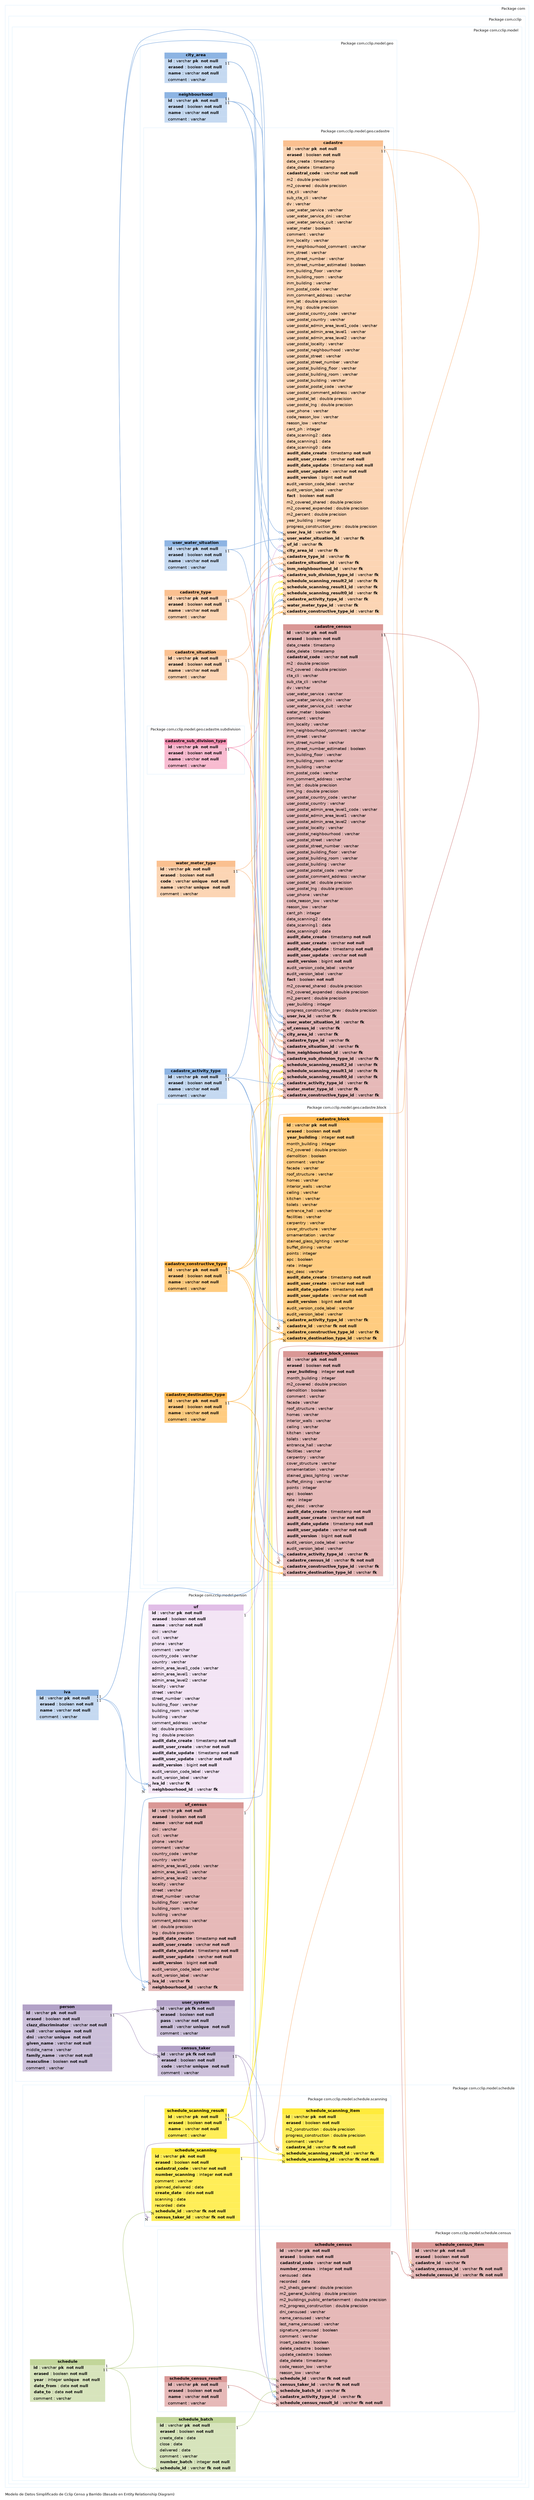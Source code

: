 digraph G {

	graph [
		label="Modelo de Datos Simplificado de Cclip Censo y Barrido (Basado en Entity Relationship Diagram)"
		rankdir="RL"
		bgcolor="#FFFFFF"
		labeljust="l"
		nodesep="0.18"
		ranksep="0.46"
		fontname="Helvetica"
		fontsize="8"
	];
	node [
		fontname="Helvetica"
		fontsize="9"
		shape="plaintext"
		
	];
	edge [
		arrowsize="0.5"
	];

	subgraph clustercom {
		color="#E3F2FD";
		label = "Package com";

		subgraph clustercom_cclip {
			color="#E3F2FD";
			label = "Package com.cclip";

			subgraph clustercom_cclip_model {
				color="#E3F2FD";
				label = "Package com.cclip.model";

				subgraph clustercom_cclip_model_geo {
					color="#E3F2FD";
					label = "Package com.cclip.model.geo";

					//com.cclip.model.geo.CityArea
					city_area [
						label=<
							<TABLE BORDER="0" CELLBORDER="0" CELLSPACING="0" BGCOLOR="#ffffff">
				<TR><TD COLSPAN="3" BGCOLOR="#8DB4E3"  ALIGN="CENTER"><B>city_area</B></TD></TR>

				<TR><TD PORT="id" COLSPAN="3" BGCOLOR="#C5D9F1" ALIGN="LEFT"><B>  id</B> : varchar <B>pk  not null</B> </TD></TR>
				<TR><TD PORT="erased" COLSPAN="3" BGCOLOR="#C5D9F1" ALIGN="LEFT">  <B>erased</B> : boolean <B>not null</B>   </TD></TR>
				<TR><TD PORT="name" COLSPAN="3" BGCOLOR="#C5D9F1" ALIGN="LEFT">  <B>name</B> : varchar <B>not null</B>   </TD></TR>
				<TR><TD PORT="comment" COLSPAN="3" BGCOLOR="#C5D9F1" ALIGN="LEFT">  comment : varchar  </TD></TR>
							</TABLE>>
							URL="com.cclip.model.geo.CityArea.html"
							tooltip="com.cclip.model.geo.CityArea"
					];

					//com.cclip.model.geo.Neighbourhood
					neighbourhood [
						label=<
							<TABLE BORDER="0" CELLBORDER="0" CELLSPACING="0" BGCOLOR="#ffffff">
				<TR><TD COLSPAN="3" BGCOLOR="#8DB4E3"  ALIGN="CENTER"><B>neighbourhood</B></TD></TR>

				<TR><TD PORT="id" COLSPAN="3" BGCOLOR="#C5D9F1" ALIGN="LEFT"><B>  id</B> : varchar <B>pk  not null</B> </TD></TR>
				<TR><TD PORT="erased" COLSPAN="3" BGCOLOR="#C5D9F1" ALIGN="LEFT">  <B>erased</B> : boolean <B>not null</B>   </TD></TR>
				<TR><TD PORT="name" COLSPAN="3" BGCOLOR="#C5D9F1" ALIGN="LEFT">  <B>name</B> : varchar <B>not null</B>   </TD></TR>
				<TR><TD PORT="comment" COLSPAN="3" BGCOLOR="#C5D9F1" ALIGN="LEFT">  comment : varchar  </TD></TR>
							</TABLE>>
							URL="com.cclip.model.geo.Neighbourhood.html"
							tooltip="com.cclip.model.geo.Neighbourhood"
					];

					subgraph clustercom_cclip_model_geo_cadastre {
						color="#E3F2FD";
						label = "Package com.cclip.model.geo.cadastre";

						//com.cclip.model.geo.cadastre.CadastreType
						cadastre_type [
							label=<
								<TABLE BORDER="0" CELLBORDER="0" CELLSPACING="0" BGCOLOR="#ffffff">
				<TR><TD COLSPAN="3" BGCOLOR="#FAC090"  ALIGN="CENTER"><B>cadastre_type</B></TD></TR>

				<TR><TD PORT="id" COLSPAN="3" BGCOLOR="#FCD5B4" ALIGN="LEFT"><B>  id</B> : varchar <B>pk  not null</B> </TD></TR>
				<TR><TD PORT="erased" COLSPAN="3" BGCOLOR="#FCD5B4" ALIGN="LEFT">  <B>erased</B> : boolean <B>not null</B>   </TD></TR>
				<TR><TD PORT="name" COLSPAN="3" BGCOLOR="#FCD5B4" ALIGN="LEFT">  <B>name</B> : varchar <B>not null</B>   </TD></TR>
				<TR><TD PORT="comment" COLSPAN="3" BGCOLOR="#FCD5B4" ALIGN="LEFT">  comment : varchar  </TD></TR>
								</TABLE>>
								URL="com.cclip.model.geo.cadastre.CadastreType.html"
								tooltip="com.cclip.model.geo.cadastre.CadastreType"
						];

						//com.cclip.model.geo.cadastre.WaterMeterType
						water_meter_type [
							label=<
								<TABLE BORDER="0" CELLBORDER="0" CELLSPACING="0" BGCOLOR="#ffffff">
				<TR><TD COLSPAN="3" BGCOLOR="#FAC090"  ALIGN="CENTER"><B>water_meter_type</B></TD></TR>

				<TR><TD PORT="id" COLSPAN="3" BGCOLOR="#FCD5B4" ALIGN="LEFT"><B>  id</B> : varchar <B>pk  not null</B> </TD></TR>
				<TR><TD PORT="erased" COLSPAN="3" BGCOLOR="#FCD5B4" ALIGN="LEFT">  <B>erased</B> : boolean <B>not null</B>   </TD></TR>
				<TR><TD PORT="code" COLSPAN="3" BGCOLOR="#FCD5B4" ALIGN="LEFT">  <B>code</B> : varchar <B>unique</B>  <B>not null</B>   </TD></TR>
				<TR><TD PORT="name" COLSPAN="3" BGCOLOR="#FCD5B4" ALIGN="LEFT">  <B>name</B> : varchar <B>unique</B>  <B>not null</B>   </TD></TR>
				<TR><TD PORT="comment" COLSPAN="3" BGCOLOR="#FCD5B4" ALIGN="LEFT">  comment : varchar  </TD></TR>
								</TABLE>>
								URL="com.cclip.model.geo.cadastre.WaterMeterType.html"
								tooltip="com.cclip.model.geo.cadastre.WaterMeterType"
						];

						//com.cclip.model.geo.cadastre.CadastreSituation
						cadastre_situation [
							label=<
								<TABLE BORDER="0" CELLBORDER="0" CELLSPACING="0" BGCOLOR="#ffffff">
				<TR><TD COLSPAN="3" BGCOLOR="#FAC090"  ALIGN="CENTER"><B>cadastre_situation</B></TD></TR>

				<TR><TD PORT="id" COLSPAN="3" BGCOLOR="#FCD5B4" ALIGN="LEFT"><B>  id</B> : varchar <B>pk  not null</B> </TD></TR>
				<TR><TD PORT="erased" COLSPAN="3" BGCOLOR="#FCD5B4" ALIGN="LEFT">  <B>erased</B> : boolean <B>not null</B>   </TD></TR>
				<TR><TD PORT="name" COLSPAN="3" BGCOLOR="#FCD5B4" ALIGN="LEFT">  <B>name</B> : varchar <B>not null</B>   </TD></TR>
				<TR><TD PORT="comment" COLSPAN="3" BGCOLOR="#FCD5B4" ALIGN="LEFT">  comment : varchar  </TD></TR>
								</TABLE>>
								URL="com.cclip.model.geo.cadastre.CadastreSituation.html"
								tooltip="com.cclip.model.geo.cadastre.CadastreSituation"
						];

						//com.cclip.model.geo.cadastre.UserWaterSituation
						user_water_situation [
							label=<
								<TABLE BORDER="0" CELLBORDER="0" CELLSPACING="0" BGCOLOR="#ffffff">
				<TR><TD COLSPAN="3" BGCOLOR="#8DB4E3"  ALIGN="CENTER"><B>user_water_situation</B></TD></TR>

				<TR><TD PORT="id" COLSPAN="3" BGCOLOR="#C5D9F1" ALIGN="LEFT"><B>  id</B> : varchar <B>pk  not null</B> </TD></TR>
				<TR><TD PORT="erased" COLSPAN="3" BGCOLOR="#C5D9F1" ALIGN="LEFT">  <B>erased</B> : boolean <B>not null</B>   </TD></TR>
				<TR><TD PORT="name" COLSPAN="3" BGCOLOR="#C5D9F1" ALIGN="LEFT">  <B>name</B> : varchar <B>not null</B>   </TD></TR>
				<TR><TD PORT="comment" COLSPAN="3" BGCOLOR="#C5D9F1" ALIGN="LEFT">  comment : varchar  </TD></TR>
								</TABLE>>
								URL="com.cclip.model.geo.cadastre.UserWaterSituation.html"
								tooltip="com.cclip.model.geo.cadastre.UserWaterSituation"
						];

						//com.cclip.model.geo.cadastre.Cadastre
						cadastre [
							label=<
								<TABLE BORDER="0" CELLBORDER="0" CELLSPACING="0" BGCOLOR="#ffffff">
				<TR><TD COLSPAN="3" BGCOLOR="#FAC090"  ALIGN="CENTER"><B>cadastre</B></TD></TR>

				<TR><TD PORT="id" COLSPAN="3" BGCOLOR="#FCD5B4" ALIGN="LEFT"><B>  id</B> : varchar <B>pk  not null</B> </TD></TR>
				<TR><TD PORT="erased" COLSPAN="3" BGCOLOR="#FCD5B4" ALIGN="LEFT">  <B>erased</B> : boolean <B>not null</B>   </TD></TR>
				<TR><TD PORT="date_create" COLSPAN="3" BGCOLOR="#FCD5B4" ALIGN="LEFT">  date_create : timestamp  </TD></TR>
				<TR><TD PORT="date_delete" COLSPAN="3" BGCOLOR="#FCD5B4" ALIGN="LEFT">  date_delete : timestamp  </TD></TR>
				<TR><TD PORT="cadastral_code" COLSPAN="3" BGCOLOR="#FCD5B4" ALIGN="LEFT">  <B>cadastral_code</B> : varchar <B>not null</B>   </TD></TR>
				<TR><TD PORT="m2" COLSPAN="3" BGCOLOR="#FCD5B4" ALIGN="LEFT">  m2 : double precision  </TD></TR>
				<TR><TD PORT="m2_covered" COLSPAN="3" BGCOLOR="#FCD5B4" ALIGN="LEFT">  m2_covered : double precision  </TD></TR>
				<TR><TD PORT="cta_cli" COLSPAN="3" BGCOLOR="#FCD5B4" ALIGN="LEFT">  cta_cli : varchar  </TD></TR>
				<TR><TD PORT="sub_cta_cli" COLSPAN="3" BGCOLOR="#FCD5B4" ALIGN="LEFT">  sub_cta_cli : varchar  </TD></TR>
				<TR><TD PORT="dv" COLSPAN="3" BGCOLOR="#FCD5B4" ALIGN="LEFT">  dv : varchar  </TD></TR>
				<TR><TD PORT="user_water_service" COLSPAN="3" BGCOLOR="#FCD5B4" ALIGN="LEFT">  user_water_service : varchar  </TD></TR>
				<TR><TD PORT="user_water_service_dni" COLSPAN="3" BGCOLOR="#FCD5B4" ALIGN="LEFT">  user_water_service_dni : varchar  </TD></TR>
				<TR><TD PORT="user_water_service_cuit" COLSPAN="3" BGCOLOR="#FCD5B4" ALIGN="LEFT">  user_water_service_cuit : varchar  </TD></TR>
				<TR><TD PORT="water_meter" COLSPAN="3" BGCOLOR="#FCD5B4" ALIGN="LEFT">  water_meter : boolean  </TD></TR>
				<TR><TD PORT="comment" COLSPAN="3" BGCOLOR="#FCD5B4" ALIGN="LEFT">  comment : varchar  </TD></TR>
				<TR><TD PORT="inm_locality" COLSPAN="3" BGCOLOR="#FCD5B4" ALIGN="LEFT">  inm_locality : varchar  </TD></TR>
				<TR><TD PORT="inm_neighbourhood_comment" COLSPAN="3" BGCOLOR="#FCD5B4" ALIGN="LEFT">  inm_neighbourhood_comment : varchar  </TD></TR>
				<TR><TD PORT="inm_street" COLSPAN="3" BGCOLOR="#FCD5B4" ALIGN="LEFT">  inm_street : varchar  </TD></TR>
				<TR><TD PORT="inm_street_number" COLSPAN="3" BGCOLOR="#FCD5B4" ALIGN="LEFT">  inm_street_number : varchar  </TD></TR>
				<TR><TD PORT="inm_street_number_estimated" COLSPAN="3" BGCOLOR="#FCD5B4" ALIGN="LEFT">  inm_street_number_estimated : boolean  </TD></TR>
				<TR><TD PORT="inm_building_floor" COLSPAN="3" BGCOLOR="#FCD5B4" ALIGN="LEFT">  inm_building_floor : varchar  </TD></TR>
				<TR><TD PORT="inm_building_room" COLSPAN="3" BGCOLOR="#FCD5B4" ALIGN="LEFT">  inm_building_room : varchar  </TD></TR>
				<TR><TD PORT="inm_building" COLSPAN="3" BGCOLOR="#FCD5B4" ALIGN="LEFT">  inm_building : varchar  </TD></TR>
				<TR><TD PORT="inm_postal_code" COLSPAN="3" BGCOLOR="#FCD5B4" ALIGN="LEFT">  inm_postal_code : varchar  </TD></TR>
				<TR><TD PORT="inm_comment_address" COLSPAN="3" BGCOLOR="#FCD5B4" ALIGN="LEFT">  inm_comment_address : varchar  </TD></TR>
				<TR><TD PORT="inm_lat" COLSPAN="3" BGCOLOR="#FCD5B4" ALIGN="LEFT">  inm_lat : double precision  </TD></TR>
				<TR><TD PORT="inm_lng" COLSPAN="3" BGCOLOR="#FCD5B4" ALIGN="LEFT">  inm_lng : double precision  </TD></TR>
				<TR><TD PORT="user_postal_country_code" COLSPAN="3" BGCOLOR="#FCD5B4" ALIGN="LEFT">  user_postal_country_code : varchar  </TD></TR>
				<TR><TD PORT="user_postal_country" COLSPAN="3" BGCOLOR="#FCD5B4" ALIGN="LEFT">  user_postal_country : varchar  </TD></TR>
				<TR><TD PORT="user_postal_admin_area_level1_code" COLSPAN="3" BGCOLOR="#FCD5B4" ALIGN="LEFT">  user_postal_admin_area_level1_code : varchar  </TD></TR>
				<TR><TD PORT="user_postal_admin_area_level1" COLSPAN="3" BGCOLOR="#FCD5B4" ALIGN="LEFT">  user_postal_admin_area_level1 : varchar  </TD></TR>
				<TR><TD PORT="user_postal_admin_area_level2" COLSPAN="3" BGCOLOR="#FCD5B4" ALIGN="LEFT">  user_postal_admin_area_level2 : varchar  </TD></TR>
				<TR><TD PORT="user_postal_locality" COLSPAN="3" BGCOLOR="#FCD5B4" ALIGN="LEFT">  user_postal_locality : varchar  </TD></TR>
				<TR><TD PORT="user_postal_neighbourhood" COLSPAN="3" BGCOLOR="#FCD5B4" ALIGN="LEFT">  user_postal_neighbourhood : varchar  </TD></TR>
				<TR><TD PORT="user_postal_street" COLSPAN="3" BGCOLOR="#FCD5B4" ALIGN="LEFT">  user_postal_street : varchar  </TD></TR>
				<TR><TD PORT="user_postal_street_number" COLSPAN="3" BGCOLOR="#FCD5B4" ALIGN="LEFT">  user_postal_street_number : varchar  </TD></TR>
				<TR><TD PORT="user_postal_building_floor" COLSPAN="3" BGCOLOR="#FCD5B4" ALIGN="LEFT">  user_postal_building_floor : varchar  </TD></TR>
				<TR><TD PORT="user_postal_building_room" COLSPAN="3" BGCOLOR="#FCD5B4" ALIGN="LEFT">  user_postal_building_room : varchar  </TD></TR>
				<TR><TD PORT="user_postal_building" COLSPAN="3" BGCOLOR="#FCD5B4" ALIGN="LEFT">  user_postal_building : varchar  </TD></TR>
				<TR><TD PORT="user_postal_postal_code" COLSPAN="3" BGCOLOR="#FCD5B4" ALIGN="LEFT">  user_postal_postal_code : varchar  </TD></TR>
				<TR><TD PORT="user_postal_comment_address" COLSPAN="3" BGCOLOR="#FCD5B4" ALIGN="LEFT">  user_postal_comment_address : varchar  </TD></TR>
				<TR><TD PORT="user_postal_lat" COLSPAN="3" BGCOLOR="#FCD5B4" ALIGN="LEFT">  user_postal_lat : double precision  </TD></TR>
				<TR><TD PORT="user_postal_lng" COLSPAN="3" BGCOLOR="#FCD5B4" ALIGN="LEFT">  user_postal_lng : double precision  </TD></TR>
				<TR><TD PORT="user_phone" COLSPAN="3" BGCOLOR="#FCD5B4" ALIGN="LEFT">  user_phone : varchar  </TD></TR>
				<TR><TD PORT="code_reason_low" COLSPAN="3" BGCOLOR="#FCD5B4" ALIGN="LEFT">  code_reason_low : varchar  </TD></TR>
				<TR><TD PORT="reason_low" COLSPAN="3" BGCOLOR="#FCD5B4" ALIGN="LEFT">  reason_low : varchar  </TD></TR>
				<TR><TD PORT="cant_ph" COLSPAN="3" BGCOLOR="#FCD5B4" ALIGN="LEFT">  cant_ph : integer  </TD></TR>
				<TR><TD PORT="date_scanning2" COLSPAN="3" BGCOLOR="#FCD5B4" ALIGN="LEFT">  date_scanning2 : date  </TD></TR>
				<TR><TD PORT="date_scanning1" COLSPAN="3" BGCOLOR="#FCD5B4" ALIGN="LEFT">  date_scanning1 : date  </TD></TR>
				<TR><TD PORT="date_scanning0" COLSPAN="3" BGCOLOR="#FCD5B4" ALIGN="LEFT">  date_scanning0 : date  </TD></TR>
				<TR><TD PORT="audit_date_create" COLSPAN="3" BGCOLOR="#FCD5B4" ALIGN="LEFT">  <B>audit_date_create</B> : timestamp <B>not null</B>   </TD></TR>
				<TR><TD PORT="audit_user_create" COLSPAN="3" BGCOLOR="#FCD5B4" ALIGN="LEFT">  <B>audit_user_create</B> : varchar <B>not null</B>   </TD></TR>
				<TR><TD PORT="audit_date_update" COLSPAN="3" BGCOLOR="#FCD5B4" ALIGN="LEFT">  <B>audit_date_update</B> : timestamp <B>not null</B>   </TD></TR>
				<TR><TD PORT="audit_user_update" COLSPAN="3" BGCOLOR="#FCD5B4" ALIGN="LEFT">  <B>audit_user_update</B> : varchar <B>not null</B>   </TD></TR>
				<TR><TD PORT="audit_version" COLSPAN="3" BGCOLOR="#FCD5B4" ALIGN="LEFT">  <B>audit_version</B> : bigint <B>not null</B>   </TD></TR>
				<TR><TD PORT="audit_version_code_label" COLSPAN="3" BGCOLOR="#FCD5B4" ALIGN="LEFT">  audit_version_code_label : varchar  </TD></TR>
				<TR><TD PORT="audit_version_label" COLSPAN="3" BGCOLOR="#FCD5B4" ALIGN="LEFT">  audit_version_label : varchar  </TD></TR>
				<TR><TD PORT="fact" COLSPAN="3" BGCOLOR="#FCD5B4" ALIGN="LEFT">  <B>fact</B> : boolean <B>not null</B>   </TD></TR>
				<TR><TD PORT="m2_covered_shared" COLSPAN="3" BGCOLOR="#FCD5B4" ALIGN="LEFT">  m2_covered_shared : double precision  </TD></TR>
				<TR><TD PORT="m2_covered_expanded" COLSPAN="3" BGCOLOR="#FCD5B4" ALIGN="LEFT">  m2_covered_expanded : double precision  </TD></TR>
				<TR><TD PORT="m2_percent" COLSPAN="3" BGCOLOR="#FCD5B4" ALIGN="LEFT">  m2_percent : double precision  </TD></TR>
				<TR><TD PORT="year_building" COLSPAN="3" BGCOLOR="#FCD5B4" ALIGN="LEFT">  year_building : integer  </TD></TR>
				<TR><TD PORT="progress_construction_prev" COLSPAN="3" BGCOLOR="#FCD5B4" ALIGN="LEFT">  progress_construction_prev : double precision  </TD></TR>
				<TR><TD PORT="user_iva_id" COLSPAN="3" BGCOLOR="#FCD5B4" ALIGN="LEFT">  <B>user_iva_id</B> : varchar <B>fk</B>  </TD></TR>
				<TR><TD PORT="user_water_situation_id" COLSPAN="3" BGCOLOR="#FCD5B4" ALIGN="LEFT">  <B>user_water_situation_id</B> : varchar <B>fk</B>  </TD></TR>
				<TR><TD PORT="uf_id" COLSPAN="3" BGCOLOR="#FCD5B4" ALIGN="LEFT">  <B>uf_id</B> : varchar <B>fk</B>  </TD></TR>
				<TR><TD PORT="city_area_id" COLSPAN="3" BGCOLOR="#FCD5B4" ALIGN="LEFT">  <B>city_area_id</B> : varchar <B>fk</B>  </TD></TR>
				<TR><TD PORT="cadastre_type_id" COLSPAN="3" BGCOLOR="#FCD5B4" ALIGN="LEFT">  <B>cadastre_type_id</B> : varchar <B>fk</B>  </TD></TR>
				<TR><TD PORT="cadastre_situation_id" COLSPAN="3" BGCOLOR="#FCD5B4" ALIGN="LEFT">  <B>cadastre_situation_id</B> : varchar <B>fk</B>  </TD></TR>
				<TR><TD PORT="inm_neighbourhood_id" COLSPAN="3" BGCOLOR="#FCD5B4" ALIGN="LEFT">  <B>inm_neighbourhood_id</B> : varchar <B>fk</B>  </TD></TR>
				<TR><TD PORT="cadastre_sub_division_type_id" COLSPAN="3" BGCOLOR="#FCD5B4" ALIGN="LEFT">  <B>cadastre_sub_division_type_id</B> : varchar <B>fk</B>  </TD></TR>
				<TR><TD PORT="schedule_scanning_result2_id" COLSPAN="3" BGCOLOR="#FCD5B4" ALIGN="LEFT">  <B>schedule_scanning_result2_id</B> : varchar <B>fk</B>  </TD></TR>
				<TR><TD PORT="schedule_scanning_result1_id" COLSPAN="3" BGCOLOR="#FCD5B4" ALIGN="LEFT">  <B>schedule_scanning_result1_id</B> : varchar <B>fk</B>  </TD></TR>
				<TR><TD PORT="schedule_scanning_result0_id" COLSPAN="3" BGCOLOR="#FCD5B4" ALIGN="LEFT">  <B>schedule_scanning_result0_id</B> : varchar <B>fk</B>  </TD></TR>
				<TR><TD PORT="cadastre_activity_type_id" COLSPAN="3" BGCOLOR="#FCD5B4" ALIGN="LEFT">  <B>cadastre_activity_type_id</B> : varchar <B>fk</B>  </TD></TR>
				<TR><TD PORT="water_meter_type_id" COLSPAN="3" BGCOLOR="#FCD5B4" ALIGN="LEFT">  <B>water_meter_type_id</B> : varchar <B>fk</B>  </TD></TR>
				<TR><TD PORT="cadastre_constructive_type_id" COLSPAN="3" BGCOLOR="#FCD5B4" ALIGN="LEFT">  <B>cadastre_constructive_type_id</B> : varchar <B>fk</B>  </TD></TR>
								</TABLE>>
								URL="com.cclip.model.geo.cadastre.Cadastre.html"
								tooltip="com.cclip.model.geo.cadastre.Cadastre"
						];

						//com.cclip.model.geo.cadastre.CadastreCensus
						cadastre_census [
							label=<
								<TABLE BORDER="0" CELLBORDER="0" CELLSPACING="0" BGCOLOR="#ffffff">
				<TR><TD COLSPAN="3" BGCOLOR="#D99795"  ALIGN="CENTER"><B>cadastre_census</B></TD></TR>

				<TR><TD PORT="id" COLSPAN="3" BGCOLOR="#E6B9B8" ALIGN="LEFT"><B>  id</B> : varchar <B>pk  not null</B> </TD></TR>
				<TR><TD PORT="erased" COLSPAN="3" BGCOLOR="#E6B9B8" ALIGN="LEFT">  <B>erased</B> : boolean <B>not null</B>   </TD></TR>
				<TR><TD PORT="date_create" COLSPAN="3" BGCOLOR="#E6B9B8" ALIGN="LEFT">  date_create : timestamp  </TD></TR>
				<TR><TD PORT="date_delete" COLSPAN="3" BGCOLOR="#E6B9B8" ALIGN="LEFT">  date_delete : timestamp  </TD></TR>
				<TR><TD PORT="cadastral_code" COLSPAN="3" BGCOLOR="#E6B9B8" ALIGN="LEFT">  <B>cadastral_code</B> : varchar <B>not null</B>   </TD></TR>
				<TR><TD PORT="m2" COLSPAN="3" BGCOLOR="#E6B9B8" ALIGN="LEFT">  m2 : double precision  </TD></TR>
				<TR><TD PORT="m2_covered" COLSPAN="3" BGCOLOR="#E6B9B8" ALIGN="LEFT">  m2_covered : double precision  </TD></TR>
				<TR><TD PORT="cta_cli" COLSPAN="3" BGCOLOR="#E6B9B8" ALIGN="LEFT">  cta_cli : varchar  </TD></TR>
				<TR><TD PORT="sub_cta_cli" COLSPAN="3" BGCOLOR="#E6B9B8" ALIGN="LEFT">  sub_cta_cli : varchar  </TD></TR>
				<TR><TD PORT="dv" COLSPAN="3" BGCOLOR="#E6B9B8" ALIGN="LEFT">  dv : varchar  </TD></TR>
				<TR><TD PORT="user_water_service" COLSPAN="3" BGCOLOR="#E6B9B8" ALIGN="LEFT">  user_water_service : varchar  </TD></TR>
				<TR><TD PORT="user_water_service_dni" COLSPAN="3" BGCOLOR="#E6B9B8" ALIGN="LEFT">  user_water_service_dni : varchar  </TD></TR>
				<TR><TD PORT="user_water_service_cuit" COLSPAN="3" BGCOLOR="#E6B9B8" ALIGN="LEFT">  user_water_service_cuit : varchar  </TD></TR>
				<TR><TD PORT="water_meter" COLSPAN="3" BGCOLOR="#E6B9B8" ALIGN="LEFT">  water_meter : boolean  </TD></TR>
				<TR><TD PORT="comment" COLSPAN="3" BGCOLOR="#E6B9B8" ALIGN="LEFT">  comment : varchar  </TD></TR>
				<TR><TD PORT="inm_locality" COLSPAN="3" BGCOLOR="#E6B9B8" ALIGN="LEFT">  inm_locality : varchar  </TD></TR>
				<TR><TD PORT="inm_neighbourhood_comment" COLSPAN="3" BGCOLOR="#E6B9B8" ALIGN="LEFT">  inm_neighbourhood_comment : varchar  </TD></TR>
				<TR><TD PORT="inm_street" COLSPAN="3" BGCOLOR="#E6B9B8" ALIGN="LEFT">  inm_street : varchar  </TD></TR>
				<TR><TD PORT="inm_street_number" COLSPAN="3" BGCOLOR="#E6B9B8" ALIGN="LEFT">  inm_street_number : varchar  </TD></TR>
				<TR><TD PORT="inm_street_number_estimated" COLSPAN="3" BGCOLOR="#E6B9B8" ALIGN="LEFT">  inm_street_number_estimated : boolean  </TD></TR>
				<TR><TD PORT="inm_building_floor" COLSPAN="3" BGCOLOR="#E6B9B8" ALIGN="LEFT">  inm_building_floor : varchar  </TD></TR>
				<TR><TD PORT="inm_building_room" COLSPAN="3" BGCOLOR="#E6B9B8" ALIGN="LEFT">  inm_building_room : varchar  </TD></TR>
				<TR><TD PORT="inm_building" COLSPAN="3" BGCOLOR="#E6B9B8" ALIGN="LEFT">  inm_building : varchar  </TD></TR>
				<TR><TD PORT="inm_postal_code" COLSPAN="3" BGCOLOR="#E6B9B8" ALIGN="LEFT">  inm_postal_code : varchar  </TD></TR>
				<TR><TD PORT="inm_comment_address" COLSPAN="3" BGCOLOR="#E6B9B8" ALIGN="LEFT">  inm_comment_address : varchar  </TD></TR>
				<TR><TD PORT="inm_lat" COLSPAN="3" BGCOLOR="#E6B9B8" ALIGN="LEFT">  inm_lat : double precision  </TD></TR>
				<TR><TD PORT="inm_lng" COLSPAN="3" BGCOLOR="#E6B9B8" ALIGN="LEFT">  inm_lng : double precision  </TD></TR>
				<TR><TD PORT="user_postal_country_code" COLSPAN="3" BGCOLOR="#E6B9B8" ALIGN="LEFT">  user_postal_country_code : varchar  </TD></TR>
				<TR><TD PORT="user_postal_country" COLSPAN="3" BGCOLOR="#E6B9B8" ALIGN="LEFT">  user_postal_country : varchar  </TD></TR>
				<TR><TD PORT="user_postal_admin_area_level1_code" COLSPAN="3" BGCOLOR="#E6B9B8" ALIGN="LEFT">  user_postal_admin_area_level1_code : varchar  </TD></TR>
				<TR><TD PORT="user_postal_admin_area_level1" COLSPAN="3" BGCOLOR="#E6B9B8" ALIGN="LEFT">  user_postal_admin_area_level1 : varchar  </TD></TR>
				<TR><TD PORT="user_postal_admin_area_level2" COLSPAN="3" BGCOLOR="#E6B9B8" ALIGN="LEFT">  user_postal_admin_area_level2 : varchar  </TD></TR>
				<TR><TD PORT="user_postal_locality" COLSPAN="3" BGCOLOR="#E6B9B8" ALIGN="LEFT">  user_postal_locality : varchar  </TD></TR>
				<TR><TD PORT="user_postal_neighbourhood" COLSPAN="3" BGCOLOR="#E6B9B8" ALIGN="LEFT">  user_postal_neighbourhood : varchar  </TD></TR>
				<TR><TD PORT="user_postal_street" COLSPAN="3" BGCOLOR="#E6B9B8" ALIGN="LEFT">  user_postal_street : varchar  </TD></TR>
				<TR><TD PORT="user_postal_street_number" COLSPAN="3" BGCOLOR="#E6B9B8" ALIGN="LEFT">  user_postal_street_number : varchar  </TD></TR>
				<TR><TD PORT="user_postal_building_floor" COLSPAN="3" BGCOLOR="#E6B9B8" ALIGN="LEFT">  user_postal_building_floor : varchar  </TD></TR>
				<TR><TD PORT="user_postal_building_room" COLSPAN="3" BGCOLOR="#E6B9B8" ALIGN="LEFT">  user_postal_building_room : varchar  </TD></TR>
				<TR><TD PORT="user_postal_building" COLSPAN="3" BGCOLOR="#E6B9B8" ALIGN="LEFT">  user_postal_building : varchar  </TD></TR>
				<TR><TD PORT="user_postal_postal_code" COLSPAN="3" BGCOLOR="#E6B9B8" ALIGN="LEFT">  user_postal_postal_code : varchar  </TD></TR>
				<TR><TD PORT="user_postal_comment_address" COLSPAN="3" BGCOLOR="#E6B9B8" ALIGN="LEFT">  user_postal_comment_address : varchar  </TD></TR>
				<TR><TD PORT="user_postal_lat" COLSPAN="3" BGCOLOR="#E6B9B8" ALIGN="LEFT">  user_postal_lat : double precision  </TD></TR>
				<TR><TD PORT="user_postal_lng" COLSPAN="3" BGCOLOR="#E6B9B8" ALIGN="LEFT">  user_postal_lng : double precision  </TD></TR>
				<TR><TD PORT="user_phone" COLSPAN="3" BGCOLOR="#E6B9B8" ALIGN="LEFT">  user_phone : varchar  </TD></TR>
				<TR><TD PORT="code_reason_low" COLSPAN="3" BGCOLOR="#E6B9B8" ALIGN="LEFT">  code_reason_low : varchar  </TD></TR>
				<TR><TD PORT="reason_low" COLSPAN="3" BGCOLOR="#E6B9B8" ALIGN="LEFT">  reason_low : varchar  </TD></TR>
				<TR><TD PORT="cant_ph" COLSPAN="3" BGCOLOR="#E6B9B8" ALIGN="LEFT">  cant_ph : integer  </TD></TR>
				<TR><TD PORT="date_scanning2" COLSPAN="3" BGCOLOR="#E6B9B8" ALIGN="LEFT">  date_scanning2 : date  </TD></TR>
				<TR><TD PORT="date_scanning1" COLSPAN="3" BGCOLOR="#E6B9B8" ALIGN="LEFT">  date_scanning1 : date  </TD></TR>
				<TR><TD PORT="date_scanning0" COLSPAN="3" BGCOLOR="#E6B9B8" ALIGN="LEFT">  date_scanning0 : date  </TD></TR>
				<TR><TD PORT="audit_date_create" COLSPAN="3" BGCOLOR="#E6B9B8" ALIGN="LEFT">  <B>audit_date_create</B> : timestamp <B>not null</B>   </TD></TR>
				<TR><TD PORT="audit_user_create" COLSPAN="3" BGCOLOR="#E6B9B8" ALIGN="LEFT">  <B>audit_user_create</B> : varchar <B>not null</B>   </TD></TR>
				<TR><TD PORT="audit_date_update" COLSPAN="3" BGCOLOR="#E6B9B8" ALIGN="LEFT">  <B>audit_date_update</B> : timestamp <B>not null</B>   </TD></TR>
				<TR><TD PORT="audit_user_update" COLSPAN="3" BGCOLOR="#E6B9B8" ALIGN="LEFT">  <B>audit_user_update</B> : varchar <B>not null</B>   </TD></TR>
				<TR><TD PORT="audit_version" COLSPAN="3" BGCOLOR="#E6B9B8" ALIGN="LEFT">  <B>audit_version</B> : bigint <B>not null</B>   </TD></TR>
				<TR><TD PORT="audit_version_code_label" COLSPAN="3" BGCOLOR="#E6B9B8" ALIGN="LEFT">  audit_version_code_label : varchar  </TD></TR>
				<TR><TD PORT="audit_version_label" COLSPAN="3" BGCOLOR="#E6B9B8" ALIGN="LEFT">  audit_version_label : varchar  </TD></TR>
				<TR><TD PORT="fact" COLSPAN="3" BGCOLOR="#E6B9B8" ALIGN="LEFT">  <B>fact</B> : boolean <B>not null</B>   </TD></TR>
				<TR><TD PORT="m2_covered_shared" COLSPAN="3" BGCOLOR="#E6B9B8" ALIGN="LEFT">  m2_covered_shared : double precision  </TD></TR>
				<TR><TD PORT="m2_covered_expanded" COLSPAN="3" BGCOLOR="#E6B9B8" ALIGN="LEFT">  m2_covered_expanded : double precision  </TD></TR>
				<TR><TD PORT="m2_percent" COLSPAN="3" BGCOLOR="#E6B9B8" ALIGN="LEFT">  m2_percent : double precision  </TD></TR>
				<TR><TD PORT="year_building" COLSPAN="3" BGCOLOR="#E6B9B8" ALIGN="LEFT">  year_building : integer  </TD></TR>
				<TR><TD PORT="progress_construction_prev" COLSPAN="3" BGCOLOR="#E6B9B8" ALIGN="LEFT">  progress_construction_prev : double precision  </TD></TR>
				<TR><TD PORT="user_iva_id" COLSPAN="3" BGCOLOR="#E6B9B8" ALIGN="LEFT">  <B>user_iva_id</B> : varchar <B>fk</B>  </TD></TR>
				<TR><TD PORT="user_water_situation_id" COLSPAN="3" BGCOLOR="#E6B9B8" ALIGN="LEFT">  <B>user_water_situation_id</B> : varchar <B>fk</B>  </TD></TR>
				<TR><TD PORT="uf_census_id" COLSPAN="3" BGCOLOR="#E6B9B8" ALIGN="LEFT">  <B>uf_census_id</B> : varchar <B>fk</B>  </TD></TR>
				<TR><TD PORT="city_area_id" COLSPAN="3" BGCOLOR="#E6B9B8" ALIGN="LEFT">  <B>city_area_id</B> : varchar <B>fk</B>  </TD></TR>
				<TR><TD PORT="cadastre_type_id" COLSPAN="3" BGCOLOR="#E6B9B8" ALIGN="LEFT">  <B>cadastre_type_id</B> : varchar <B>fk</B>  </TD></TR>
				<TR><TD PORT="cadastre_situation_id" COLSPAN="3" BGCOLOR="#E6B9B8" ALIGN="LEFT">  <B>cadastre_situation_id</B> : varchar <B>fk</B>  </TD></TR>
				<TR><TD PORT="inm_neighbourhood_id" COLSPAN="3" BGCOLOR="#E6B9B8" ALIGN="LEFT">  <B>inm_neighbourhood_id</B> : varchar <B>fk</B>  </TD></TR>
				<TR><TD PORT="cadastre_sub_division_type_id" COLSPAN="3" BGCOLOR="#E6B9B8" ALIGN="LEFT">  <B>cadastre_sub_division_type_id</B> : varchar <B>fk</B>  </TD></TR>
				<TR><TD PORT="schedule_scanning_result2_id" COLSPAN="3" BGCOLOR="#E6B9B8" ALIGN="LEFT">  <B>schedule_scanning_result2_id</B> : varchar <B>fk</B>  </TD></TR>
				<TR><TD PORT="schedule_scanning_result1_id" COLSPAN="3" BGCOLOR="#E6B9B8" ALIGN="LEFT">  <B>schedule_scanning_result1_id</B> : varchar <B>fk</B>  </TD></TR>
				<TR><TD PORT="schedule_scanning_result0_id" COLSPAN="3" BGCOLOR="#E6B9B8" ALIGN="LEFT">  <B>schedule_scanning_result0_id</B> : varchar <B>fk</B>  </TD></TR>
				<TR><TD PORT="cadastre_activity_type_id" COLSPAN="3" BGCOLOR="#E6B9B8" ALIGN="LEFT">  <B>cadastre_activity_type_id</B> : varchar <B>fk</B>  </TD></TR>
				<TR><TD PORT="water_meter_type_id" COLSPAN="3" BGCOLOR="#E6B9B8" ALIGN="LEFT">  <B>water_meter_type_id</B> : varchar <B>fk</B>  </TD></TR>
				<TR><TD PORT="cadastre_constructive_type_id" COLSPAN="3" BGCOLOR="#E6B9B8" ALIGN="LEFT">  <B>cadastre_constructive_type_id</B> : varchar <B>fk</B>  </TD></TR>
								</TABLE>>
								URL="com.cclip.model.geo.cadastre.CadastreCensus.html"
								tooltip="com.cclip.model.geo.cadastre.CadastreCensus"
						];

						//com.cclip.model.geo.cadastre.CadastreActivityType
						cadastre_activity_type [
							label=<
								<TABLE BORDER="0" CELLBORDER="0" CELLSPACING="0" BGCOLOR="#ffffff">
				<TR><TD COLSPAN="3" BGCOLOR="#8DB4E3"  ALIGN="CENTER"><B>cadastre_activity_type</B></TD></TR>

				<TR><TD PORT="id" COLSPAN="3" BGCOLOR="#C5D9F1" ALIGN="LEFT"><B>  id</B> : varchar <B>pk  not null</B> </TD></TR>
				<TR><TD PORT="erased" COLSPAN="3" BGCOLOR="#C5D9F1" ALIGN="LEFT">  <B>erased</B> : boolean <B>not null</B>   </TD></TR>
				<TR><TD PORT="name" COLSPAN="3" BGCOLOR="#C5D9F1" ALIGN="LEFT">  <B>name</B> : varchar <B>not null</B>   </TD></TR>
				<TR><TD PORT="comment" COLSPAN="3" BGCOLOR="#C5D9F1" ALIGN="LEFT">  comment : varchar  </TD></TR>
								</TABLE>>
								URL="com.cclip.model.geo.cadastre.CadastreActivityType.html"
								tooltip="com.cclip.model.geo.cadastre.CadastreActivityType"
						];

						subgraph clustercom_cclip_model_geo_cadastre_aacc {
							color="#E3F2FD";
							label = "Package com.cclip.model.geo.cadastre.aacc";

						}

						subgraph clustercom_cclip_model_geo_cadastre_block {
							color="#E3F2FD";
							label = "Package com.cclip.model.geo.cadastre.block";

							//com.cclip.model.geo.cadastre.block.CadastreConstructiveType
							cadastre_constructive_type [
								label=<
									<TABLE BORDER="0" CELLBORDER="0" CELLSPACING="0" BGCOLOR="#ffffff">
				<TR><TD COLSPAN="3" BGCOLOR="#FFB74D"  ALIGN="CENTER"><B>cadastre_constructive_type</B></TD></TR>

				<TR><TD PORT="id" COLSPAN="3" BGCOLOR="#FFCC80" ALIGN="LEFT"><B>  id</B> : varchar <B>pk  not null</B> </TD></TR>
				<TR><TD PORT="erased" COLSPAN="3" BGCOLOR="#FFCC80" ALIGN="LEFT">  <B>erased</B> : boolean <B>not null</B>   </TD></TR>
				<TR><TD PORT="name" COLSPAN="3" BGCOLOR="#FFCC80" ALIGN="LEFT">  <B>name</B> : varchar <B>not null</B>   </TD></TR>
				<TR><TD PORT="comment" COLSPAN="3" BGCOLOR="#FFCC80" ALIGN="LEFT">  comment : varchar  </TD></TR>
									</TABLE>>
									URL="com.cclip.model.geo.cadastre.block.CadastreConstructiveType.html"
									tooltip="com.cclip.model.geo.cadastre.block.CadastreConstructiveType"
							];

							//com.cclip.model.geo.cadastre.block.CadastreDestinationType
							cadastre_destination_type [
								label=<
									<TABLE BORDER="0" CELLBORDER="0" CELLSPACING="0" BGCOLOR="#ffffff">
				<TR><TD COLSPAN="3" BGCOLOR="#FFB74D"  ALIGN="CENTER"><B>cadastre_destination_type</B></TD></TR>

				<TR><TD PORT="id" COLSPAN="3" BGCOLOR="#FFCC80" ALIGN="LEFT"><B>  id</B> : varchar <B>pk  not null</B> </TD></TR>
				<TR><TD PORT="erased" COLSPAN="3" BGCOLOR="#FFCC80" ALIGN="LEFT">  <B>erased</B> : boolean <B>not null</B>   </TD></TR>
				<TR><TD PORT="name" COLSPAN="3" BGCOLOR="#FFCC80" ALIGN="LEFT">  <B>name</B> : varchar <B>not null</B>   </TD></TR>
				<TR><TD PORT="comment" COLSPAN="3" BGCOLOR="#FFCC80" ALIGN="LEFT">  comment : varchar  </TD></TR>
									</TABLE>>
									URL="com.cclip.model.geo.cadastre.block.CadastreDestinationType.html"
									tooltip="com.cclip.model.geo.cadastre.block.CadastreDestinationType"
							];

							//com.cclip.model.geo.cadastre.block.CadastreBlock
							cadastre_block [
								label=<
									<TABLE BORDER="0" CELLBORDER="0" CELLSPACING="0" BGCOLOR="#ffffff">
				<TR><TD COLSPAN="3" BGCOLOR="#FFB74D"  ALIGN="CENTER"><B>cadastre_block</B></TD></TR>

				<TR><TD PORT="id" COLSPAN="3" BGCOLOR="#FFCC80" ALIGN="LEFT"><B>  id</B> : varchar <B>pk  not null</B> </TD></TR>
				<TR><TD PORT="erased" COLSPAN="3" BGCOLOR="#FFCC80" ALIGN="LEFT">  <B>erased</B> : boolean <B>not null</B>   </TD></TR>
				<TR><TD PORT="year_building" COLSPAN="3" BGCOLOR="#FFCC80" ALIGN="LEFT">  <B>year_building</B> : integer <B>not null</B>   </TD></TR>
				<TR><TD PORT="month_building" COLSPAN="3" BGCOLOR="#FFCC80" ALIGN="LEFT">  month_building : integer  </TD></TR>
				<TR><TD PORT="m2_covered" COLSPAN="3" BGCOLOR="#FFCC80" ALIGN="LEFT">  m2_covered : double precision  </TD></TR>
				<TR><TD PORT="demolition" COLSPAN="3" BGCOLOR="#FFCC80" ALIGN="LEFT">  demolition : boolean  </TD></TR>
				<TR><TD PORT="comment" COLSPAN="3" BGCOLOR="#FFCC80" ALIGN="LEFT">  comment : varchar  </TD></TR>
				<TR><TD PORT="facade" COLSPAN="3" BGCOLOR="#FFCC80" ALIGN="LEFT">  facade : varchar  </TD></TR>
				<TR><TD PORT="roof_structure" COLSPAN="3" BGCOLOR="#FFCC80" ALIGN="LEFT">  roof_structure : varchar  </TD></TR>
				<TR><TD PORT="homes" COLSPAN="3" BGCOLOR="#FFCC80" ALIGN="LEFT">  homes : varchar  </TD></TR>
				<TR><TD PORT="interior_walls" COLSPAN="3" BGCOLOR="#FFCC80" ALIGN="LEFT">  interior_walls : varchar  </TD></TR>
				<TR><TD PORT="ceiling" COLSPAN="3" BGCOLOR="#FFCC80" ALIGN="LEFT">  ceiling : varchar  </TD></TR>
				<TR><TD PORT="kitchen" COLSPAN="3" BGCOLOR="#FFCC80" ALIGN="LEFT">  kitchen : varchar  </TD></TR>
				<TR><TD PORT="toilets" COLSPAN="3" BGCOLOR="#FFCC80" ALIGN="LEFT">  toilets : varchar  </TD></TR>
				<TR><TD PORT="entrance_hall" COLSPAN="3" BGCOLOR="#FFCC80" ALIGN="LEFT">  entrance_hall : varchar  </TD></TR>
				<TR><TD PORT="facilities" COLSPAN="3" BGCOLOR="#FFCC80" ALIGN="LEFT">  facilities : varchar  </TD></TR>
				<TR><TD PORT="carpentry" COLSPAN="3" BGCOLOR="#FFCC80" ALIGN="LEFT">  carpentry : varchar  </TD></TR>
				<TR><TD PORT="cover_structure" COLSPAN="3" BGCOLOR="#FFCC80" ALIGN="LEFT">  cover_structure : varchar  </TD></TR>
				<TR><TD PORT="ornamentation" COLSPAN="3" BGCOLOR="#FFCC80" ALIGN="LEFT">  ornamentation : varchar  </TD></TR>
				<TR><TD PORT="stained_glass_lighting" COLSPAN="3" BGCOLOR="#FFCC80" ALIGN="LEFT">  stained_glass_lighting : varchar  </TD></TR>
				<TR><TD PORT="buffet_dining" COLSPAN="3" BGCOLOR="#FFCC80" ALIGN="LEFT">  buffet_dining : varchar  </TD></TR>
				<TR><TD PORT="points" COLSPAN="3" BGCOLOR="#FFCC80" ALIGN="LEFT">  points : integer  </TD></TR>
				<TR><TD PORT="apc" COLSPAN="3" BGCOLOR="#FFCC80" ALIGN="LEFT">  apc : boolean  </TD></TR>
				<TR><TD PORT="rate" COLSPAN="3" BGCOLOR="#FFCC80" ALIGN="LEFT">  rate : integer  </TD></TR>
				<TR><TD PORT="apc_desc" COLSPAN="3" BGCOLOR="#FFCC80" ALIGN="LEFT">  apc_desc : varchar  </TD></TR>
				<TR><TD PORT="audit_date_create" COLSPAN="3" BGCOLOR="#FFCC80" ALIGN="LEFT">  <B>audit_date_create</B> : timestamp <B>not null</B>   </TD></TR>
				<TR><TD PORT="audit_user_create" COLSPAN="3" BGCOLOR="#FFCC80" ALIGN="LEFT">  <B>audit_user_create</B> : varchar <B>not null</B>   </TD></TR>
				<TR><TD PORT="audit_date_update" COLSPAN="3" BGCOLOR="#FFCC80" ALIGN="LEFT">  <B>audit_date_update</B> : timestamp <B>not null</B>   </TD></TR>
				<TR><TD PORT="audit_user_update" COLSPAN="3" BGCOLOR="#FFCC80" ALIGN="LEFT">  <B>audit_user_update</B> : varchar <B>not null</B>   </TD></TR>
				<TR><TD PORT="audit_version" COLSPAN="3" BGCOLOR="#FFCC80" ALIGN="LEFT">  <B>audit_version</B> : bigint <B>not null</B>   </TD></TR>
				<TR><TD PORT="audit_version_code_label" COLSPAN="3" BGCOLOR="#FFCC80" ALIGN="LEFT">  audit_version_code_label : varchar  </TD></TR>
				<TR><TD PORT="audit_version_label" COLSPAN="3" BGCOLOR="#FFCC80" ALIGN="LEFT">  audit_version_label : varchar  </TD></TR>
				<TR><TD PORT="cadastre_activity_type_id" COLSPAN="3" BGCOLOR="#FFCC80" ALIGN="LEFT">  <B>cadastre_activity_type_id</B> : varchar <B>fk</B>  </TD></TR>
				<TR><TD PORT="cadastre_id" COLSPAN="3" BGCOLOR="#FFCC80" ALIGN="LEFT">  <B>cadastre_id</B> : varchar <B>fk</B> <B>not null</B>   </TD></TR>
				<TR><TD PORT="cadastre_constructive_type_id" COLSPAN="3" BGCOLOR="#FFCC80" ALIGN="LEFT">  <B>cadastre_constructive_type_id</B> : varchar <B>fk</B>  </TD></TR>
				<TR><TD PORT="cadastre_destination_type_id" COLSPAN="3" BGCOLOR="#FFCC80" ALIGN="LEFT">  <B>cadastre_destination_type_id</B> : varchar <B>fk</B>  </TD></TR>
									</TABLE>>
									URL="com.cclip.model.geo.cadastre.block.CadastreBlock.html"
									tooltip="com.cclip.model.geo.cadastre.block.CadastreBlock"
							];

							//com.cclip.model.geo.cadastre.block.CadastreBlockCensus
							cadastre_block_census [
								label=<
									<TABLE BORDER="0" CELLBORDER="0" CELLSPACING="0" BGCOLOR="#ffffff">
				<TR><TD COLSPAN="3" BGCOLOR="#D99795"  ALIGN="CENTER"><B>cadastre_block_census</B></TD></TR>

				<TR><TD PORT="id" COLSPAN="3" BGCOLOR="#E6B9B8" ALIGN="LEFT"><B>  id</B> : varchar <B>pk  not null</B> </TD></TR>
				<TR><TD PORT="erased" COLSPAN="3" BGCOLOR="#E6B9B8" ALIGN="LEFT">  <B>erased</B> : boolean <B>not null</B>   </TD></TR>
				<TR><TD PORT="year_building" COLSPAN="3" BGCOLOR="#E6B9B8" ALIGN="LEFT">  <B>year_building</B> : integer <B>not null</B>   </TD></TR>
				<TR><TD PORT="month_building" COLSPAN="3" BGCOLOR="#E6B9B8" ALIGN="LEFT">  month_building : integer  </TD></TR>
				<TR><TD PORT="m2_covered" COLSPAN="3" BGCOLOR="#E6B9B8" ALIGN="LEFT">  m2_covered : double precision  </TD></TR>
				<TR><TD PORT="demolition" COLSPAN="3" BGCOLOR="#E6B9B8" ALIGN="LEFT">  demolition : boolean  </TD></TR>
				<TR><TD PORT="comment" COLSPAN="3" BGCOLOR="#E6B9B8" ALIGN="LEFT">  comment : varchar  </TD></TR>
				<TR><TD PORT="facade" COLSPAN="3" BGCOLOR="#E6B9B8" ALIGN="LEFT">  facade : varchar  </TD></TR>
				<TR><TD PORT="roof_structure" COLSPAN="3" BGCOLOR="#E6B9B8" ALIGN="LEFT">  roof_structure : varchar  </TD></TR>
				<TR><TD PORT="homes" COLSPAN="3" BGCOLOR="#E6B9B8" ALIGN="LEFT">  homes : varchar  </TD></TR>
				<TR><TD PORT="interior_walls" COLSPAN="3" BGCOLOR="#E6B9B8" ALIGN="LEFT">  interior_walls : varchar  </TD></TR>
				<TR><TD PORT="ceiling" COLSPAN="3" BGCOLOR="#E6B9B8" ALIGN="LEFT">  ceiling : varchar  </TD></TR>
				<TR><TD PORT="kitchen" COLSPAN="3" BGCOLOR="#E6B9B8" ALIGN="LEFT">  kitchen : varchar  </TD></TR>
				<TR><TD PORT="toilets" COLSPAN="3" BGCOLOR="#E6B9B8" ALIGN="LEFT">  toilets : varchar  </TD></TR>
				<TR><TD PORT="entrance_hall" COLSPAN="3" BGCOLOR="#E6B9B8" ALIGN="LEFT">  entrance_hall : varchar  </TD></TR>
				<TR><TD PORT="facilities" COLSPAN="3" BGCOLOR="#E6B9B8" ALIGN="LEFT">  facilities : varchar  </TD></TR>
				<TR><TD PORT="carpentry" COLSPAN="3" BGCOLOR="#E6B9B8" ALIGN="LEFT">  carpentry : varchar  </TD></TR>
				<TR><TD PORT="cover_structure" COLSPAN="3" BGCOLOR="#E6B9B8" ALIGN="LEFT">  cover_structure : varchar  </TD></TR>
				<TR><TD PORT="ornamentation" COLSPAN="3" BGCOLOR="#E6B9B8" ALIGN="LEFT">  ornamentation : varchar  </TD></TR>
				<TR><TD PORT="stained_glass_lighting" COLSPAN="3" BGCOLOR="#E6B9B8" ALIGN="LEFT">  stained_glass_lighting : varchar  </TD></TR>
				<TR><TD PORT="buffet_dining" COLSPAN="3" BGCOLOR="#E6B9B8" ALIGN="LEFT">  buffet_dining : varchar  </TD></TR>
				<TR><TD PORT="points" COLSPAN="3" BGCOLOR="#E6B9B8" ALIGN="LEFT">  points : integer  </TD></TR>
				<TR><TD PORT="apc" COLSPAN="3" BGCOLOR="#E6B9B8" ALIGN="LEFT">  apc : boolean  </TD></TR>
				<TR><TD PORT="rate" COLSPAN="3" BGCOLOR="#E6B9B8" ALIGN="LEFT">  rate : integer  </TD></TR>
				<TR><TD PORT="apc_desc" COLSPAN="3" BGCOLOR="#E6B9B8" ALIGN="LEFT">  apc_desc : varchar  </TD></TR>
				<TR><TD PORT="audit_date_create" COLSPAN="3" BGCOLOR="#E6B9B8" ALIGN="LEFT">  <B>audit_date_create</B> : timestamp <B>not null</B>   </TD></TR>
				<TR><TD PORT="audit_user_create" COLSPAN="3" BGCOLOR="#E6B9B8" ALIGN="LEFT">  <B>audit_user_create</B> : varchar <B>not null</B>   </TD></TR>
				<TR><TD PORT="audit_date_update" COLSPAN="3" BGCOLOR="#E6B9B8" ALIGN="LEFT">  <B>audit_date_update</B> : timestamp <B>not null</B>   </TD></TR>
				<TR><TD PORT="audit_user_update" COLSPAN="3" BGCOLOR="#E6B9B8" ALIGN="LEFT">  <B>audit_user_update</B> : varchar <B>not null</B>   </TD></TR>
				<TR><TD PORT="audit_version" COLSPAN="3" BGCOLOR="#E6B9B8" ALIGN="LEFT">  <B>audit_version</B> : bigint <B>not null</B>   </TD></TR>
				<TR><TD PORT="audit_version_code_label" COLSPAN="3" BGCOLOR="#E6B9B8" ALIGN="LEFT">  audit_version_code_label : varchar  </TD></TR>
				<TR><TD PORT="audit_version_label" COLSPAN="3" BGCOLOR="#E6B9B8" ALIGN="LEFT">  audit_version_label : varchar  </TD></TR>
				<TR><TD PORT="cadastre_activity_type_id" COLSPAN="3" BGCOLOR="#E6B9B8" ALIGN="LEFT">  <B>cadastre_activity_type_id</B> : varchar <B>fk</B>  </TD></TR>
				<TR><TD PORT="cadastre_census_id" COLSPAN="3" BGCOLOR="#E6B9B8" ALIGN="LEFT">  <B>cadastre_census_id</B> : varchar <B>fk</B> <B>not null</B>   </TD></TR>
				<TR><TD PORT="cadastre_constructive_type_id" COLSPAN="3" BGCOLOR="#E6B9B8" ALIGN="LEFT">  <B>cadastre_constructive_type_id</B> : varchar <B>fk</B>  </TD></TR>
				<TR><TD PORT="cadastre_destination_type_id" COLSPAN="3" BGCOLOR="#E6B9B8" ALIGN="LEFT">  <B>cadastre_destination_type_id</B> : varchar <B>fk</B>  </TD></TR>
									</TABLE>>
									URL="com.cclip.model.geo.cadastre.block.CadastreBlockCensus.html"
									tooltip="com.cclip.model.geo.cadastre.block.CadastreBlockCensus"
							];

						}

						subgraph clustercom_cclip_model_geo_cadastre_subdivision {
							color="#E3F2FD";
							label = "Package com.cclip.model.geo.cadastre.subdivision";

							//com.cclip.model.geo.cadastre.subdivision.CadastreSubDivisionType
							cadastre_sub_division_type [
								label=<
									<TABLE BORDER="0" CELLBORDER="0" CELLSPACING="0" BGCOLOR="#ffffff">
				<TR><TD COLSPAN="3" BGCOLOR="#F48FB1"  ALIGN="CENTER"><B>cadastre_sub_division_type</B></TD></TR>

				<TR><TD PORT="id" COLSPAN="3" BGCOLOR="#F8BBD0" ALIGN="LEFT"><B>  id</B> : varchar <B>pk  not null</B> </TD></TR>
				<TR><TD PORT="erased" COLSPAN="3" BGCOLOR="#F8BBD0" ALIGN="LEFT">  <B>erased</B> : boolean <B>not null</B>   </TD></TR>
				<TR><TD PORT="name" COLSPAN="3" BGCOLOR="#F8BBD0" ALIGN="LEFT">  <B>name</B> : varchar <B>not null</B>   </TD></TR>
				<TR><TD PORT="comment" COLSPAN="3" BGCOLOR="#F8BBD0" ALIGN="LEFT">  comment : varchar  </TD></TR>
									</TABLE>>
									URL="com.cclip.model.geo.cadastre.subdivision.CadastreSubDivisionType.html"
									tooltip="com.cclip.model.geo.cadastre.subdivision.CadastreSubDivisionType"
							];

						}

					}

				}

				subgraph clustercom_cclip_model_schedule {
					color="#E3F2FD";
					label = "Package com.cclip.model.schedule";

					//com.cclip.model.schedule.Schedule
					schedule [
						label=<
							<TABLE BORDER="0" CELLBORDER="0" CELLSPACING="0" BGCOLOR="#ffffff">
				<TR><TD COLSPAN="3" BGCOLOR="#C2D69A"  ALIGN="CENTER"><B>schedule</B></TD></TR>

				<TR><TD PORT="id" COLSPAN="3" BGCOLOR="#D7E4BC" ALIGN="LEFT"><B>  id</B> : varchar <B>pk  not null</B> </TD></TR>
				<TR><TD PORT="erased" COLSPAN="3" BGCOLOR="#D7E4BC" ALIGN="LEFT">  <B>erased</B> : boolean <B>not null</B>   </TD></TR>
				<TR><TD PORT="year" COLSPAN="3" BGCOLOR="#D7E4BC" ALIGN="LEFT">  <B>year</B> : integer <B>unique</B>  <B>not null</B>   </TD></TR>
				<TR><TD PORT="date_from" COLSPAN="3" BGCOLOR="#D7E4BC" ALIGN="LEFT">  <B>date_from</B> : date <B>not null</B>   </TD></TR>
				<TR><TD PORT="date_to" COLSPAN="3" BGCOLOR="#D7E4BC" ALIGN="LEFT">  <B>date_to</B> : date <B>not null</B>   </TD></TR>
				<TR><TD PORT="comment" COLSPAN="3" BGCOLOR="#D7E4BC" ALIGN="LEFT">  comment : varchar  </TD></TR>
							</TABLE>>
							URL="com.cclip.model.schedule.Schedule.html"
							tooltip="com.cclip.model.schedule.Schedule"
					];

					//com.cclip.model.schedule.ScheduleBatch
					schedule_batch [
						label=<
							<TABLE BORDER="0" CELLBORDER="0" CELLSPACING="0" BGCOLOR="#ffffff">
				<TR><TD COLSPAN="3" BGCOLOR="#C2D69A"  ALIGN="CENTER"><B>schedule_batch</B></TD></TR>

				<TR><TD PORT="id" COLSPAN="3" BGCOLOR="#D7E4BC" ALIGN="LEFT"><B>  id</B> : varchar <B>pk  not null</B> </TD></TR>
				<TR><TD PORT="erased" COLSPAN="3" BGCOLOR="#D7E4BC" ALIGN="LEFT">  <B>erased</B> : boolean <B>not null</B>   </TD></TR>
				<TR><TD PORT="create_date" COLSPAN="3" BGCOLOR="#D7E4BC" ALIGN="LEFT">  create_date : date  </TD></TR>
				<TR><TD PORT="close" COLSPAN="3" BGCOLOR="#D7E4BC" ALIGN="LEFT">  close : date  </TD></TR>
				<TR><TD PORT="delivered" COLSPAN="3" BGCOLOR="#D7E4BC" ALIGN="LEFT">  delivered : date  </TD></TR>
				<TR><TD PORT="comment" COLSPAN="3" BGCOLOR="#D7E4BC" ALIGN="LEFT">  comment : varchar  </TD></TR>
				<TR><TD PORT="number_batch" COLSPAN="3" BGCOLOR="#D7E4BC" ALIGN="LEFT">  <B>number_batch</B> : integer <B>not null</B>   </TD></TR>
				<TR><TD PORT="schedule_id" COLSPAN="3" BGCOLOR="#D7E4BC" ALIGN="LEFT">  <B>schedule_id</B> : varchar <B>fk</B> <B>not null</B>   </TD></TR>
							</TABLE>>
							URL="com.cclip.model.schedule.ScheduleBatch.html"
							tooltip="com.cclip.model.schedule.ScheduleBatch"
					];

					subgraph clustercom_cclip_model_schedule_scanning {
						color="#E3F2FD";
						label = "Package com.cclip.model.schedule.scanning";

						//com.cclip.model.schedule.scanning.ScheduleScanning
						schedule_scanning [
							label=<
								<TABLE BORDER="0" CELLBORDER="0" CELLSPACING="0" BGCOLOR="#ffffff">
				<TR><TD COLSPAN="3" BGCOLOR="#FFEB3B"  ALIGN="CENTER"><B>schedule_scanning</B></TD></TR>

				<TR><TD PORT="id" COLSPAN="3" BGCOLOR="#FFEE58" ALIGN="LEFT"><B>  id</B> : varchar <B>pk  not null</B> </TD></TR>
				<TR><TD PORT="erased" COLSPAN="3" BGCOLOR="#FFEE58" ALIGN="LEFT">  <B>erased</B> : boolean <B>not null</B>   </TD></TR>
				<TR><TD PORT="cadastral_code" COLSPAN="3" BGCOLOR="#FFEE58" ALIGN="LEFT">  <B>cadastral_code</B> : varchar <B>not null</B>   </TD></TR>
				<TR><TD PORT="number_scanning" COLSPAN="3" BGCOLOR="#FFEE58" ALIGN="LEFT">  <B>number_scanning</B> : integer <B>not null</B>   </TD></TR>
				<TR><TD PORT="comment" COLSPAN="3" BGCOLOR="#FFEE58" ALIGN="LEFT">  comment : varchar  </TD></TR>
				<TR><TD PORT="planned_delivered" COLSPAN="3" BGCOLOR="#FFEE58" ALIGN="LEFT">  planned_delivered : date  </TD></TR>
				<TR><TD PORT="create_date" COLSPAN="3" BGCOLOR="#FFEE58" ALIGN="LEFT">  <B>create_date</B> : date <B>not null</B>   </TD></TR>
				<TR><TD PORT="scanning" COLSPAN="3" BGCOLOR="#FFEE58" ALIGN="LEFT">  scanning : date  </TD></TR>
				<TR><TD PORT="recorded" COLSPAN="3" BGCOLOR="#FFEE58" ALIGN="LEFT">  recorded : date  </TD></TR>
				<TR><TD PORT="schedule_id" COLSPAN="3" BGCOLOR="#FFEE58" ALIGN="LEFT">  <B>schedule_id</B> : varchar <B>fk</B> <B>not null</B>   </TD></TR>
				<TR><TD PORT="census_taker_id" COLSPAN="3" BGCOLOR="#FFEE58" ALIGN="LEFT">  <B>census_taker_id</B> : varchar <B>fk</B> <B>not null</B>   </TD></TR>
								</TABLE>>
								URL="com.cclip.model.schedule.scanning.ScheduleScanning.html"
								tooltip="com.cclip.model.schedule.scanning.ScheduleScanning"
						];

						//com.cclip.model.schedule.scanning.ScheduleScanningResult
						schedule_scanning_result [
							label=<
								<TABLE BORDER="0" CELLBORDER="0" CELLSPACING="0" BGCOLOR="#ffffff">
				<TR><TD COLSPAN="3" BGCOLOR="#FFEB3B"  ALIGN="CENTER"><B>schedule_scanning_result</B></TD></TR>

				<TR><TD PORT="id" COLSPAN="3" BGCOLOR="#FFEE58" ALIGN="LEFT"><B>  id</B> : varchar <B>pk  not null</B> </TD></TR>
				<TR><TD PORT="erased" COLSPAN="3" BGCOLOR="#FFEE58" ALIGN="LEFT">  <B>erased</B> : boolean <B>not null</B>   </TD></TR>
				<TR><TD PORT="name" COLSPAN="3" BGCOLOR="#FFEE58" ALIGN="LEFT">  <B>name</B> : varchar <B>not null</B>   </TD></TR>
				<TR><TD PORT="comment" COLSPAN="3" BGCOLOR="#FFEE58" ALIGN="LEFT">  comment : varchar  </TD></TR>
								</TABLE>>
								URL="com.cclip.model.schedule.scanning.ScheduleScanningResult.html"
								tooltip="com.cclip.model.schedule.scanning.ScheduleScanningResult"
						];

						//com.cclip.model.schedule.scanning.ScheduleScanningItem
						schedule_scanning_item [
							label=<
								<TABLE BORDER="0" CELLBORDER="0" CELLSPACING="0" BGCOLOR="#ffffff">
				<TR><TD COLSPAN="3" BGCOLOR="#FFEB3B"  ALIGN="CENTER"><B>schedule_scanning_item</B></TD></TR>

				<TR><TD PORT="id" COLSPAN="3" BGCOLOR="#FFEE58" ALIGN="LEFT"><B>  id</B> : varchar <B>pk  not null</B> </TD></TR>
				<TR><TD PORT="erased" COLSPAN="3" BGCOLOR="#FFEE58" ALIGN="LEFT">  <B>erased</B> : boolean <B>not null</B>   </TD></TR>
				<TR><TD PORT="m2_construction" COLSPAN="3" BGCOLOR="#FFEE58" ALIGN="LEFT">  m2_construction : double precision  </TD></TR>
				<TR><TD PORT="progress_construction" COLSPAN="3" BGCOLOR="#FFEE58" ALIGN="LEFT">  progress_construction : double precision  </TD></TR>
				<TR><TD PORT="comment" COLSPAN="3" BGCOLOR="#FFEE58" ALIGN="LEFT">  comment : varchar  </TD></TR>
				<TR><TD PORT="cadastre_id" COLSPAN="3" BGCOLOR="#FFEE58" ALIGN="LEFT">  <B>cadastre_id</B> : varchar <B>fk</B> <B>not null</B>   </TD></TR>
				<TR><TD PORT="schedule_scanning_result_id" COLSPAN="3" BGCOLOR="#FFEE58" ALIGN="LEFT">  <B>schedule_scanning_result_id</B> : varchar <B>fk</B>  </TD></TR>
				<TR><TD PORT="schedule_scanning_id" COLSPAN="3" BGCOLOR="#FFEE58" ALIGN="LEFT">  <B>schedule_scanning_id</B> : varchar <B>fk</B> <B>not null</B>   </TD></TR>
								</TABLE>>
								URL="com.cclip.model.schedule.scanning.ScheduleScanningItem.html"
								tooltip="com.cclip.model.schedule.scanning.ScheduleScanningItem"
						];

					}

					subgraph clustercom_cclip_model_schedule_census {
						color="#E3F2FD";
						label = "Package com.cclip.model.schedule.census";

						//com.cclip.model.schedule.census.ScheduleCensusResult
						schedule_census_result [
							label=<
								<TABLE BORDER="0" CELLBORDER="0" CELLSPACING="0" BGCOLOR="#ffffff">
				<TR><TD COLSPAN="3" BGCOLOR="#D99795"  ALIGN="CENTER"><B>schedule_census_result</B></TD></TR>

				<TR><TD PORT="id" COLSPAN="3" BGCOLOR="#E6B9B8" ALIGN="LEFT"><B>  id</B> : varchar <B>pk  not null</B> </TD></TR>
				<TR><TD PORT="erased" COLSPAN="3" BGCOLOR="#E6B9B8" ALIGN="LEFT">  <B>erased</B> : boolean <B>not null</B>   </TD></TR>
				<TR><TD PORT="name" COLSPAN="3" BGCOLOR="#E6B9B8" ALIGN="LEFT">  <B>name</B> : varchar <B>not null</B>   </TD></TR>
				<TR><TD PORT="comment" COLSPAN="3" BGCOLOR="#E6B9B8" ALIGN="LEFT">  comment : varchar  </TD></TR>
								</TABLE>>
								URL="com.cclip.model.schedule.census.ScheduleCensusResult.html"
								tooltip="com.cclip.model.schedule.census.ScheduleCensusResult"
						];

						//com.cclip.model.schedule.census.ScheduleCensus
						schedule_census [
							label=<
								<TABLE BORDER="0" CELLBORDER="0" CELLSPACING="0" BGCOLOR="#ffffff">
				<TR><TD COLSPAN="3" BGCOLOR="#D99795"  ALIGN="CENTER"><B>schedule_census</B></TD></TR>

				<TR><TD PORT="id" COLSPAN="3" BGCOLOR="#E6B9B8" ALIGN="LEFT"><B>  id</B> : varchar <B>pk  not null</B> </TD></TR>
				<TR><TD PORT="erased" COLSPAN="3" BGCOLOR="#E6B9B8" ALIGN="LEFT">  <B>erased</B> : boolean <B>not null</B>   </TD></TR>
				<TR><TD PORT="cadastral_code" COLSPAN="3" BGCOLOR="#E6B9B8" ALIGN="LEFT">  <B>cadastral_code</B> : varchar <B>not null</B>   </TD></TR>
				<TR><TD PORT="number_census" COLSPAN="3" BGCOLOR="#E6B9B8" ALIGN="LEFT">  <B>number_census</B> : integer <B>not null</B>   </TD></TR>
				<TR><TD PORT="censused" COLSPAN="3" BGCOLOR="#E6B9B8" ALIGN="LEFT">  censused : date  </TD></TR>
				<TR><TD PORT="recorded" COLSPAN="3" BGCOLOR="#E6B9B8" ALIGN="LEFT">  recorded : date  </TD></TR>
				<TR><TD PORT="m2_sheds_general" COLSPAN="3" BGCOLOR="#E6B9B8" ALIGN="LEFT">  m2_sheds_general : double precision  </TD></TR>
				<TR><TD PORT="m2_general_building" COLSPAN="3" BGCOLOR="#E6B9B8" ALIGN="LEFT">  m2_general_building : double precision  </TD></TR>
				<TR><TD PORT="m2_buildings_public_entertainment" COLSPAN="3" BGCOLOR="#E6B9B8" ALIGN="LEFT">  m2_buildings_public_entertainment : double precision  </TD></TR>
				<TR><TD PORT="m2_progress_construction" COLSPAN="3" BGCOLOR="#E6B9B8" ALIGN="LEFT">  m2_progress_construction : double precision  </TD></TR>
				<TR><TD PORT="dni_censused" COLSPAN="3" BGCOLOR="#E6B9B8" ALIGN="LEFT">  dni_censused : varchar  </TD></TR>
				<TR><TD PORT="name_censused" COLSPAN="3" BGCOLOR="#E6B9B8" ALIGN="LEFT">  name_censused : varchar  </TD></TR>
				<TR><TD PORT="last_name_censused" COLSPAN="3" BGCOLOR="#E6B9B8" ALIGN="LEFT">  last_name_censused : varchar  </TD></TR>
				<TR><TD PORT="signature_censused" COLSPAN="3" BGCOLOR="#E6B9B8" ALIGN="LEFT">  signature_censused : boolean  </TD></TR>
				<TR><TD PORT="comment" COLSPAN="3" BGCOLOR="#E6B9B8" ALIGN="LEFT">  comment : varchar  </TD></TR>
				<TR><TD PORT="insert_cadastre" COLSPAN="3" BGCOLOR="#E6B9B8" ALIGN="LEFT">  insert_cadastre : boolean  </TD></TR>
				<TR><TD PORT="delete_cadastre" COLSPAN="3" BGCOLOR="#E6B9B8" ALIGN="LEFT">  delete_cadastre : boolean  </TD></TR>
				<TR><TD PORT="update_cadastre" COLSPAN="3" BGCOLOR="#E6B9B8" ALIGN="LEFT">  update_cadastre : boolean  </TD></TR>
				<TR><TD PORT="date_delete" COLSPAN="3" BGCOLOR="#E6B9B8" ALIGN="LEFT">  date_delete : timestamp  </TD></TR>
				<TR><TD PORT="code_reason_low" COLSPAN="3" BGCOLOR="#E6B9B8" ALIGN="LEFT">  code_reason_low : varchar  </TD></TR>
				<TR><TD PORT="reason_low" COLSPAN="3" BGCOLOR="#E6B9B8" ALIGN="LEFT">  reason_low : varchar  </TD></TR>
				<TR><TD PORT="schedule_id" COLSPAN="3" BGCOLOR="#E6B9B8" ALIGN="LEFT">  <B>schedule_id</B> : varchar <B>fk</B> <B>not null</B>   </TD></TR>
				<TR><TD PORT="census_taker_id" COLSPAN="3" BGCOLOR="#E6B9B8" ALIGN="LEFT">  <B>census_taker_id</B> : varchar <B>fk</B> <B>not null</B>   </TD></TR>
				<TR><TD PORT="schedule_batch_id" COLSPAN="3" BGCOLOR="#E6B9B8" ALIGN="LEFT">  <B>schedule_batch_id</B> : varchar <B>fk</B>  </TD></TR>
				<TR><TD PORT="cadastre_activity_type_id" COLSPAN="3" BGCOLOR="#E6B9B8" ALIGN="LEFT">  <B>cadastre_activity_type_id</B> : varchar <B>fk</B>  </TD></TR>
				<TR><TD PORT="schedule_census_result_id" COLSPAN="3" BGCOLOR="#E6B9B8" ALIGN="LEFT">  <B>schedule_census_result_id</B> : varchar <B>fk</B> <B>not null</B>   </TD></TR>
								</TABLE>>
								URL="com.cclip.model.schedule.census.ScheduleCensus.html"
								tooltip="com.cclip.model.schedule.census.ScheduleCensus"
						];

						//com.cclip.model.schedule.census.ScheduleCensusItem
						schedule_census_item [
							label=<
								<TABLE BORDER="0" CELLBORDER="0" CELLSPACING="0" BGCOLOR="#ffffff">
				<TR><TD COLSPAN="3" BGCOLOR="#D99795"  ALIGN="CENTER"><B>schedule_census_item</B></TD></TR>

				<TR><TD PORT="id" COLSPAN="3" BGCOLOR="#E6B9B8" ALIGN="LEFT"><B>  id</B> : varchar <B>pk  not null</B> </TD></TR>
				<TR><TD PORT="erased" COLSPAN="3" BGCOLOR="#E6B9B8" ALIGN="LEFT">  <B>erased</B> : boolean <B>not null</B>   </TD></TR>
				<TR><TD PORT="cadastre_id" COLSPAN="3" BGCOLOR="#E6B9B8" ALIGN="LEFT">  <B>cadastre_id</B> : varchar <B>fk</B>  </TD></TR>
				<TR><TD PORT="cadastre_census_id" COLSPAN="3" BGCOLOR="#E6B9B8" ALIGN="LEFT">  <B>cadastre_census_id</B> : varchar <B>fk</B> <B>not null</B>   </TD></TR>
				<TR><TD PORT="schedule_census_id" COLSPAN="3" BGCOLOR="#E6B9B8" ALIGN="LEFT">  <B>schedule_census_id</B> : varchar <B>fk</B> <B>not null</B>   </TD></TR>
								</TABLE>>
								URL="com.cclip.model.schedule.census.ScheduleCensusItem.html"
								tooltip="com.cclip.model.schedule.census.ScheduleCensusItem"
						];

					}

				}

				subgraph clustercom_cclip_model_person {
					color="#E3F2FD";
					label = "Package com.cclip.model.person";

					//com.cclip.model.person.Person
					person [
						label=<
							<TABLE BORDER="0" CELLBORDER="0" CELLSPACING="0" BGCOLOR="#ffffff">
				<TR><TD COLSPAN="3" BGCOLOR="#B2A1C7"  ALIGN="CENTER"><B>person</B></TD></TR>

				<TR><TD PORT="id" COLSPAN="3" BGCOLOR="#CCC0DA" ALIGN="LEFT"><B>  id</B> : varchar <B>pk  not null</B> </TD></TR>
				<TR><TD PORT="erased" COLSPAN="3" BGCOLOR="#CCC0DA" ALIGN="LEFT">  <B>erased</B> : boolean <B>not null</B>   </TD></TR>
				<TR><TD PORT="clazz_discriminator" COLSPAN="3" BGCOLOR="#CCC0DA" ALIGN="LEFT">  <B>clazz_discriminator</B> : varchar <B>not null</B>   </TD></TR>
				<TR><TD PORT="cuil" COLSPAN="3" BGCOLOR="#CCC0DA" ALIGN="LEFT">  <B>cuil</B> : varchar <B>unique</B>  <B>not null</B>   </TD></TR>
				<TR><TD PORT="dni" COLSPAN="3" BGCOLOR="#CCC0DA" ALIGN="LEFT">  <B>dni</B> : varchar <B>unique</B>  <B>not null</B>   </TD></TR>
				<TR><TD PORT="given_name" COLSPAN="3" BGCOLOR="#CCC0DA" ALIGN="LEFT">  <B>given_name</B> : varchar <B>not null</B>   </TD></TR>
				<TR><TD PORT="middle_name" COLSPAN="3" BGCOLOR="#CCC0DA" ALIGN="LEFT">  middle_name : varchar  </TD></TR>
				<TR><TD PORT="family_name" COLSPAN="3" BGCOLOR="#CCC0DA" ALIGN="LEFT">  <B>family_name</B> : varchar <B>not null</B>   </TD></TR>
				<TR><TD PORT="masculine" COLSPAN="3" BGCOLOR="#CCC0DA" ALIGN="LEFT">  <B>masculine</B> : boolean <B>not null</B>   </TD></TR>
				<TR><TD PORT="comment" COLSPAN="3" BGCOLOR="#CCC0DA" ALIGN="LEFT">  comment : varchar  </TD></TR>
							</TABLE>>
							URL="com.cclip.model.person.Person.html"
							tooltip="com.cclip.model.person.Person"
					];

					//com.cclip.model.person.UserSystem
					user_system [
						label=<
							<TABLE BORDER="0" CELLBORDER="0" CELLSPACING="0" BGCOLOR="#ffffff">
				<TR><TD COLSPAN="3" BGCOLOR="#B2A1C7"  ALIGN="CENTER"><B>user_system</B></TD></TR>

				<TR><TD PORT="id" COLSPAN="3" BGCOLOR="#CCC0DA" ALIGN="LEFT"><B>  id</B> : varchar <B>pk fk not null</B> </TD></TR>
				<TR><TD PORT="erased" COLSPAN="3" BGCOLOR="#CCC0DA" ALIGN="LEFT">  <B>erased</B> : boolean <B>not null</B>   </TD></TR>
				<TR><TD PORT="pass" COLSPAN="3" BGCOLOR="#CCC0DA" ALIGN="LEFT">  <B>pass</B> : varchar <B>not null</B>   </TD></TR>
				<TR><TD PORT="email" COLSPAN="3" BGCOLOR="#CCC0DA" ALIGN="LEFT">  <B>email</B> : varchar <B>unique</B>  <B>not null</B>   </TD></TR>
				<TR><TD PORT="comment" COLSPAN="3" BGCOLOR="#CCC0DA" ALIGN="LEFT">  comment : varchar  </TD></TR>
							</TABLE>>
							URL="com.cclip.model.person.UserSystem.html"
							tooltip="com.cclip.model.person.UserSystem"
					];

					//com.cclip.model.person.UserSystem extends com.cclip.model.person.Person
	"user_system":"id":w -> "person":"id":e [arrowhead=none, dir=back, arrowtail=crowodot, arrowhead=none, headlabel = "1", taillabel = "N", fontsize="8", color="#B2A1C7"];

					//com.cclip.model.person.CensusTaker
					census_taker [
						label=<
							<TABLE BORDER="0" CELLBORDER="0" CELLSPACING="0" BGCOLOR="#ffffff">
				<TR><TD COLSPAN="3" BGCOLOR="#B2A1C7"  ALIGN="CENTER"><B>census_taker</B></TD></TR>

				<TR><TD PORT="id" COLSPAN="3" BGCOLOR="#CCC0DA" ALIGN="LEFT"><B>  id</B> : varchar <B>pk fk not null</B> </TD></TR>
				<TR><TD PORT="erased" COLSPAN="3" BGCOLOR="#CCC0DA" ALIGN="LEFT">  <B>erased</B> : boolean <B>not null</B>   </TD></TR>
				<TR><TD PORT="code" COLSPAN="3" BGCOLOR="#CCC0DA" ALIGN="LEFT">  <B>code</B> : varchar <B>unique</B>  <B>not null</B>   </TD></TR>
				<TR><TD PORT="comment" COLSPAN="3" BGCOLOR="#CCC0DA" ALIGN="LEFT">  comment : varchar  </TD></TR>
							</TABLE>>
							URL="com.cclip.model.person.CensusTaker.html"
							tooltip="com.cclip.model.person.CensusTaker"
					];

					//com.cclip.model.person.CensusTaker extends com.cclip.model.person.Person
	"census_taker":"id":w -> "person":"id":e [arrowhead=none, dir=back, arrowtail=crowodot, arrowhead=none, headlabel = "1", taillabel = "N", fontsize="8", color="#B2A1C7"];

					//com.cclip.model.person.Uf
					uf [
						label=<
							<TABLE BORDER="0" CELLBORDER="0" CELLSPACING="0" BGCOLOR="#ffffff">
				<TR><TD COLSPAN="3" BGCOLOR="#E1BEE7"  ALIGN="CENTER"><B>uf</B></TD></TR>

				<TR><TD PORT="id" COLSPAN="3" BGCOLOR="#F3E5F5" ALIGN="LEFT"><B>  id</B> : varchar <B>pk  not null</B> </TD></TR>
				<TR><TD PORT="erased" COLSPAN="3" BGCOLOR="#F3E5F5" ALIGN="LEFT">  <B>erased</B> : boolean <B>not null</B>   </TD></TR>
				<TR><TD PORT="name" COLSPAN="3" BGCOLOR="#F3E5F5" ALIGN="LEFT">  <B>name</B> : varchar <B>not null</B>   </TD></TR>
				<TR><TD PORT="dni" COLSPAN="3" BGCOLOR="#F3E5F5" ALIGN="LEFT">  dni : varchar  </TD></TR>
				<TR><TD PORT="cuit" COLSPAN="3" BGCOLOR="#F3E5F5" ALIGN="LEFT">  cuit : varchar  </TD></TR>
				<TR><TD PORT="phone" COLSPAN="3" BGCOLOR="#F3E5F5" ALIGN="LEFT">  phone : varchar  </TD></TR>
				<TR><TD PORT="comment" COLSPAN="3" BGCOLOR="#F3E5F5" ALIGN="LEFT">  comment : varchar  </TD></TR>
				<TR><TD PORT="country_code" COLSPAN="3" BGCOLOR="#F3E5F5" ALIGN="LEFT">  country_code : varchar  </TD></TR>
				<TR><TD PORT="country" COLSPAN="3" BGCOLOR="#F3E5F5" ALIGN="LEFT">  country : varchar  </TD></TR>
				<TR><TD PORT="admin_area_level1_code" COLSPAN="3" BGCOLOR="#F3E5F5" ALIGN="LEFT">  admin_area_level1_code : varchar  </TD></TR>
				<TR><TD PORT="admin_area_level1" COLSPAN="3" BGCOLOR="#F3E5F5" ALIGN="LEFT">  admin_area_level1 : varchar  </TD></TR>
				<TR><TD PORT="admin_area_level2" COLSPAN="3" BGCOLOR="#F3E5F5" ALIGN="LEFT">  admin_area_level2 : varchar  </TD></TR>
				<TR><TD PORT="locality" COLSPAN="3" BGCOLOR="#F3E5F5" ALIGN="LEFT">  locality : varchar  </TD></TR>
				<TR><TD PORT="street" COLSPAN="3" BGCOLOR="#F3E5F5" ALIGN="LEFT">  street : varchar  </TD></TR>
				<TR><TD PORT="street_number" COLSPAN="3" BGCOLOR="#F3E5F5" ALIGN="LEFT">  street_number : varchar  </TD></TR>
				<TR><TD PORT="building_floor" COLSPAN="3" BGCOLOR="#F3E5F5" ALIGN="LEFT">  building_floor : varchar  </TD></TR>
				<TR><TD PORT="building_room" COLSPAN="3" BGCOLOR="#F3E5F5" ALIGN="LEFT">  building_room : varchar  </TD></TR>
				<TR><TD PORT="building" COLSPAN="3" BGCOLOR="#F3E5F5" ALIGN="LEFT">  building : varchar  </TD></TR>
				<TR><TD PORT="comment_address" COLSPAN="3" BGCOLOR="#F3E5F5" ALIGN="LEFT">  comment_address : varchar  </TD></TR>
				<TR><TD PORT="lat" COLSPAN="3" BGCOLOR="#F3E5F5" ALIGN="LEFT">  lat : double precision  </TD></TR>
				<TR><TD PORT="lng" COLSPAN="3" BGCOLOR="#F3E5F5" ALIGN="LEFT">  lng : double precision  </TD></TR>
				<TR><TD PORT="audit_date_create" COLSPAN="3" BGCOLOR="#F3E5F5" ALIGN="LEFT">  <B>audit_date_create</B> : timestamp <B>not null</B>   </TD></TR>
				<TR><TD PORT="audit_user_create" COLSPAN="3" BGCOLOR="#F3E5F5" ALIGN="LEFT">  <B>audit_user_create</B> : varchar <B>not null</B>   </TD></TR>
				<TR><TD PORT="audit_date_update" COLSPAN="3" BGCOLOR="#F3E5F5" ALIGN="LEFT">  <B>audit_date_update</B> : timestamp <B>not null</B>   </TD></TR>
				<TR><TD PORT="audit_user_update" COLSPAN="3" BGCOLOR="#F3E5F5" ALIGN="LEFT">  <B>audit_user_update</B> : varchar <B>not null</B>   </TD></TR>
				<TR><TD PORT="audit_version" COLSPAN="3" BGCOLOR="#F3E5F5" ALIGN="LEFT">  <B>audit_version</B> : bigint <B>not null</B>   </TD></TR>
				<TR><TD PORT="audit_version_code_label" COLSPAN="3" BGCOLOR="#F3E5F5" ALIGN="LEFT">  audit_version_code_label : varchar  </TD></TR>
				<TR><TD PORT="audit_version_label" COLSPAN="3" BGCOLOR="#F3E5F5" ALIGN="LEFT">  audit_version_label : varchar  </TD></TR>
				<TR><TD PORT="iva_id" COLSPAN="3" BGCOLOR="#F3E5F5" ALIGN="LEFT">  <B>iva_id</B> : varchar <B>fk</B>  </TD></TR>
				<TR><TD PORT="neighbourhood_id" COLSPAN="3" BGCOLOR="#F3E5F5" ALIGN="LEFT">  <B>neighbourhood_id</B> : varchar <B>fk</B>  </TD></TR>
							</TABLE>>
							URL="com.cclip.model.person.Uf.html"
							tooltip="com.cclip.model.person.Uf"
					];

					//com.cclip.model.person.UfCensus
					uf_census [
						label=<
							<TABLE BORDER="0" CELLBORDER="0" CELLSPACING="0" BGCOLOR="#ffffff">
				<TR><TD COLSPAN="3" BGCOLOR="#D99795"  ALIGN="CENTER"><B>uf_census</B></TD></TR>

				<TR><TD PORT="id" COLSPAN="3" BGCOLOR="#E6B9B8" ALIGN="LEFT"><B>  id</B> : varchar <B>pk  not null</B> </TD></TR>
				<TR><TD PORT="erased" COLSPAN="3" BGCOLOR="#E6B9B8" ALIGN="LEFT">  <B>erased</B> : boolean <B>not null</B>   </TD></TR>
				<TR><TD PORT="name" COLSPAN="3" BGCOLOR="#E6B9B8" ALIGN="LEFT">  <B>name</B> : varchar <B>not null</B>   </TD></TR>
				<TR><TD PORT="dni" COLSPAN="3" BGCOLOR="#E6B9B8" ALIGN="LEFT">  dni : varchar  </TD></TR>
				<TR><TD PORT="cuit" COLSPAN="3" BGCOLOR="#E6B9B8" ALIGN="LEFT">  cuit : varchar  </TD></TR>
				<TR><TD PORT="phone" COLSPAN="3" BGCOLOR="#E6B9B8" ALIGN="LEFT">  phone : varchar  </TD></TR>
				<TR><TD PORT="comment" COLSPAN="3" BGCOLOR="#E6B9B8" ALIGN="LEFT">  comment : varchar  </TD></TR>
				<TR><TD PORT="country_code" COLSPAN="3" BGCOLOR="#E6B9B8" ALIGN="LEFT">  country_code : varchar  </TD></TR>
				<TR><TD PORT="country" COLSPAN="3" BGCOLOR="#E6B9B8" ALIGN="LEFT">  country : varchar  </TD></TR>
				<TR><TD PORT="admin_area_level1_code" COLSPAN="3" BGCOLOR="#E6B9B8" ALIGN="LEFT">  admin_area_level1_code : varchar  </TD></TR>
				<TR><TD PORT="admin_area_level1" COLSPAN="3" BGCOLOR="#E6B9B8" ALIGN="LEFT">  admin_area_level1 : varchar  </TD></TR>
				<TR><TD PORT="admin_area_level2" COLSPAN="3" BGCOLOR="#E6B9B8" ALIGN="LEFT">  admin_area_level2 : varchar  </TD></TR>
				<TR><TD PORT="locality" COLSPAN="3" BGCOLOR="#E6B9B8" ALIGN="LEFT">  locality : varchar  </TD></TR>
				<TR><TD PORT="street" COLSPAN="3" BGCOLOR="#E6B9B8" ALIGN="LEFT">  street : varchar  </TD></TR>
				<TR><TD PORT="street_number" COLSPAN="3" BGCOLOR="#E6B9B8" ALIGN="LEFT">  street_number : varchar  </TD></TR>
				<TR><TD PORT="building_floor" COLSPAN="3" BGCOLOR="#E6B9B8" ALIGN="LEFT">  building_floor : varchar  </TD></TR>
				<TR><TD PORT="building_room" COLSPAN="3" BGCOLOR="#E6B9B8" ALIGN="LEFT">  building_room : varchar  </TD></TR>
				<TR><TD PORT="building" COLSPAN="3" BGCOLOR="#E6B9B8" ALIGN="LEFT">  building : varchar  </TD></TR>
				<TR><TD PORT="comment_address" COLSPAN="3" BGCOLOR="#E6B9B8" ALIGN="LEFT">  comment_address : varchar  </TD></TR>
				<TR><TD PORT="lat" COLSPAN="3" BGCOLOR="#E6B9B8" ALIGN="LEFT">  lat : double precision  </TD></TR>
				<TR><TD PORT="lng" COLSPAN="3" BGCOLOR="#E6B9B8" ALIGN="LEFT">  lng : double precision  </TD></TR>
				<TR><TD PORT="audit_date_create" COLSPAN="3" BGCOLOR="#E6B9B8" ALIGN="LEFT">  <B>audit_date_create</B> : timestamp <B>not null</B>   </TD></TR>
				<TR><TD PORT="audit_user_create" COLSPAN="3" BGCOLOR="#E6B9B8" ALIGN="LEFT">  <B>audit_user_create</B> : varchar <B>not null</B>   </TD></TR>
				<TR><TD PORT="audit_date_update" COLSPAN="3" BGCOLOR="#E6B9B8" ALIGN="LEFT">  <B>audit_date_update</B> : timestamp <B>not null</B>   </TD></TR>
				<TR><TD PORT="audit_user_update" COLSPAN="3" BGCOLOR="#E6B9B8" ALIGN="LEFT">  <B>audit_user_update</B> : varchar <B>not null</B>   </TD></TR>
				<TR><TD PORT="audit_version" COLSPAN="3" BGCOLOR="#E6B9B8" ALIGN="LEFT">  <B>audit_version</B> : bigint <B>not null</B>   </TD></TR>
				<TR><TD PORT="audit_version_code_label" COLSPAN="3" BGCOLOR="#E6B9B8" ALIGN="LEFT">  audit_version_code_label : varchar  </TD></TR>
				<TR><TD PORT="audit_version_label" COLSPAN="3" BGCOLOR="#E6B9B8" ALIGN="LEFT">  audit_version_label : varchar  </TD></TR>
				<TR><TD PORT="iva_id" COLSPAN="3" BGCOLOR="#E6B9B8" ALIGN="LEFT">  <B>iva_id</B> : varchar <B>fk</B>  </TD></TR>
				<TR><TD PORT="neighbourhood_id" COLSPAN="3" BGCOLOR="#E6B9B8" ALIGN="LEFT">  <B>neighbourhood_id</B> : varchar <B>fk</B>  </TD></TR>
							</TABLE>>
							URL="com.cclip.model.person.UfCensus.html"
							tooltip="com.cclip.model.person.UfCensus"
					];

					//com.cclip.model.person.Iva
					iva [
						label=<
							<TABLE BORDER="0" CELLBORDER="0" CELLSPACING="0" BGCOLOR="#ffffff">
				<TR><TD COLSPAN="3" BGCOLOR="#8DB4E3"  ALIGN="CENTER"><B>iva</B></TD></TR>

				<TR><TD PORT="id" COLSPAN="3" BGCOLOR="#C5D9F1" ALIGN="LEFT"><B>  id</B> : varchar <B>pk  not null</B> </TD></TR>
				<TR><TD PORT="erased" COLSPAN="3" BGCOLOR="#C5D9F1" ALIGN="LEFT">  <B>erased</B> : boolean <B>not null</B>   </TD></TR>
				<TR><TD PORT="name" COLSPAN="3" BGCOLOR="#C5D9F1" ALIGN="LEFT">  <B>name</B> : varchar <B>not null</B>   </TD></TR>
				<TR><TD PORT="comment" COLSPAN="3" BGCOLOR="#C5D9F1" ALIGN="LEFT">  comment : varchar  </TD></TR>
							</TABLE>>
							URL="com.cclip.model.person.Iva.html"
							tooltip="com.cclip.model.person.Iva"
					];

				}

			}

		}

	}
	"cadastre":"user_iva_id":w -> "iva":"id":e [arrowhead=none, dir=back, arrowtail=crowodot, arrowhead=none, headlabel = "1", taillabel = "N", fontsize="8", color="#8DB4E3"];
	"cadastre":"user_water_situation_id":w -> "user_water_situation":"id":e [arrowhead=none, dir=back, arrowtail=crowodot, arrowhead=none, headlabel = "1", taillabel = "N", fontsize="8", color="#8DB4E3"];
	"cadastre":"uf_id":w -> "uf":"id":e [arrowhead=none, dir=back, arrowtail=crowodot, arrowhead=none, headlabel = "1", taillabel = "N", fontsize="8", color="#E1BEE7"];
	"cadastre":"city_area_id":w -> "city_area":"id":e [arrowhead=none, dir=back, arrowtail=crowodot, arrowhead=none, headlabel = "1", taillabel = "N", fontsize="8", color="#8DB4E3"];
	"cadastre":"cadastre_type_id":w -> "cadastre_type":"id":e [arrowhead=none, dir=back, arrowtail=crowodot, arrowhead=none, headlabel = "1", taillabel = "N", fontsize="8", color="#FAC090"];
	"cadastre":"cadastre_situation_id":w -> "cadastre_situation":"id":e [arrowhead=none, dir=back, arrowtail=crowodot, arrowhead=none, headlabel = "1", taillabel = "N", fontsize="8", color="#FAC090"];
	"cadastre":"inm_neighbourhood_id":w -> "neighbourhood":"id":e [arrowhead=none, dir=back, arrowtail=crowodot, arrowhead=none, headlabel = "1", taillabel = "N", fontsize="8", color="#8DB4E3"];
	"cadastre":"cadastre_sub_division_type_id":w -> "cadastre_sub_division_type":"id":e [arrowhead=none, dir=back, arrowtail=crowodot, arrowhead=none, headlabel = "1", taillabel = "N", fontsize="8", color="#F48FB1"];
	"cadastre":"schedule_scanning_result2_id":w -> "schedule_scanning_result":"id":e [arrowhead=none, dir=back, arrowtail=crowodot, arrowhead=none, headlabel = "1", taillabel = "N", fontsize="8", color="#FFEB3B"];
	"cadastre":"schedule_scanning_result1_id":w -> "schedule_scanning_result":"id":e [arrowhead=none, dir=back, arrowtail=crowodot, arrowhead=none, headlabel = "1", taillabel = "N", fontsize="8", color="#FFEB3B"];
	"cadastre":"schedule_scanning_result0_id":w -> "schedule_scanning_result":"id":e [arrowhead=none, dir=back, arrowtail=crowodot, arrowhead=none, headlabel = "1", taillabel = "N", fontsize="8", color="#FFEB3B"];
	"cadastre":"cadastre_activity_type_id":w -> "cadastre_activity_type":"id":e [arrowhead=none, dir=back, arrowtail=crowodot, arrowhead=none, headlabel = "1", taillabel = "N", fontsize="8", color="#8DB4E3"];
	"cadastre":"water_meter_type_id":w -> "water_meter_type":"id":e [arrowhead=none, dir=back, arrowtail=crowodot, arrowhead=none, headlabel = "1", taillabel = "N", fontsize="8", color="#FAC090"];
	"cadastre":"cadastre_constructive_type_id":w -> "cadastre_constructive_type":"id":e [arrowhead=none, dir=back, arrowtail=crowodot, arrowhead=none, headlabel = "1", taillabel = "N", fontsize="8", color="#FFB74D"];
	"cadastre_census":"user_iva_id":w -> "iva":"id":e [arrowhead=none, dir=back, arrowtail=crowodot, arrowhead=none, headlabel = "1", taillabel = "N", fontsize="8", color="#8DB4E3"];
	"cadastre_census":"user_water_situation_id":w -> "user_water_situation":"id":e [arrowhead=none, dir=back, arrowtail=crowodot, arrowhead=none, headlabel = "1", taillabel = "N", fontsize="8", color="#8DB4E3"];
	"cadastre_census":"uf_census_id":w -> "uf_census":"id":e [arrowhead=none, dir=back, arrowtail=crowodot, arrowhead=none, headlabel = "1", taillabel = "N", fontsize="8", color="#D99795"];
	"cadastre_census":"city_area_id":w -> "city_area":"id":e [arrowhead=none, dir=back, arrowtail=crowodot, arrowhead=none, headlabel = "1", taillabel = "N", fontsize="8", color="#8DB4E3"];
	"cadastre_census":"cadastre_type_id":w -> "cadastre_type":"id":e [arrowhead=none, dir=back, arrowtail=crowodot, arrowhead=none, headlabel = "1", taillabel = "N", fontsize="8", color="#FAC090"];
	"cadastre_census":"cadastre_situation_id":w -> "cadastre_situation":"id":e [arrowhead=none, dir=back, arrowtail=crowodot, arrowhead=none, headlabel = "1", taillabel = "N", fontsize="8", color="#FAC090"];
	"cadastre_census":"inm_neighbourhood_id":w -> "neighbourhood":"id":e [arrowhead=none, dir=back, arrowtail=crowodot, arrowhead=none, headlabel = "1", taillabel = "N", fontsize="8", color="#8DB4E3"];
	"cadastre_census":"cadastre_sub_division_type_id":w -> "cadastre_sub_division_type":"id":e [arrowhead=none, dir=back, arrowtail=crowodot, arrowhead=none, headlabel = "1", taillabel = "N", fontsize="8", color="#F48FB1"];
	"cadastre_census":"schedule_scanning_result2_id":w -> "schedule_scanning_result":"id":e [arrowhead=none, dir=back, arrowtail=crowodot, arrowhead=none, headlabel = "1", taillabel = "N", fontsize="8", color="#FFEB3B"];
	"cadastre_census":"schedule_scanning_result1_id":w -> "schedule_scanning_result":"id":e [arrowhead=none, dir=back, arrowtail=crowodot, arrowhead=none, headlabel = "1", taillabel = "N", fontsize="8", color="#FFEB3B"];
	"cadastre_census":"schedule_scanning_result0_id":w -> "schedule_scanning_result":"id":e [arrowhead=none, dir=back, arrowtail=crowodot, arrowhead=none, headlabel = "1", taillabel = "N", fontsize="8", color="#FFEB3B"];
	"cadastre_census":"cadastre_activity_type_id":w -> "cadastre_activity_type":"id":e [arrowhead=none, dir=back, arrowtail=crowodot, arrowhead=none, headlabel = "1", taillabel = "N", fontsize="8", color="#8DB4E3"];
	"cadastre_census":"water_meter_type_id":w -> "water_meter_type":"id":e [arrowhead=none, dir=back, arrowtail=crowodot, arrowhead=none, headlabel = "1", taillabel = "N", fontsize="8", color="#FAC090"];
	"cadastre_census":"cadastre_constructive_type_id":w -> "cadastre_constructive_type":"id":e [arrowhead=none, dir=back, arrowtail=crowodot, arrowhead=none, headlabel = "1", taillabel = "N", fontsize="8", color="#FFB74D"];
	"cadastre_block":"cadastre_activity_type_id":w -> "cadastre_activity_type":"id":e [arrowhead=none, dir=back, arrowtail=crowodot, arrowhead=none, headlabel = "1", taillabel = "N", fontsize="8", color="#8DB4E3"];
	"cadastre_block":"cadastre_id":w -> "cadastre":"id":e [arrowhead=none, dir=back, arrowtail=crowodot, arrowhead=none, headlabel = "1", taillabel = "N", fontsize="8", color="#FAC090"];
	"cadastre_block":"cadastre_constructive_type_id":w -> "cadastre_constructive_type":"id":e [arrowhead=none, dir=back, arrowtail=crowodot, arrowhead=none, headlabel = "1", taillabel = "N", fontsize="8", color="#FFB74D"];
	"cadastre_block":"cadastre_destination_type_id":w -> "cadastre_destination_type":"id":e [arrowhead=none, dir=back, arrowtail=crowodot, arrowhead=none, headlabel = "1", taillabel = "N", fontsize="8", color="#FFB74D"];
	"cadastre_block_census":"cadastre_activity_type_id":w -> "cadastre_activity_type":"id":e [arrowhead=none, dir=back, arrowtail=crowodot, arrowhead=none, headlabel = "1", taillabel = "N", fontsize="8", color="#8DB4E3"];
	"cadastre_block_census":"cadastre_census_id":w -> "cadastre_census":"id":e [arrowhead=none, dir=back, arrowtail=crowodot, arrowhead=none, headlabel = "1", taillabel = "N", fontsize="8", color="#D99795"];
	"cadastre_block_census":"cadastre_constructive_type_id":w -> "cadastre_constructive_type":"id":e [arrowhead=none, dir=back, arrowtail=crowodot, arrowhead=none, headlabel = "1", taillabel = "N", fontsize="8", color="#FFB74D"];
	"cadastre_block_census":"cadastre_destination_type_id":w -> "cadastre_destination_type":"id":e [arrowhead=none, dir=back, arrowtail=crowodot, arrowhead=none, headlabel = "1", taillabel = "N", fontsize="8", color="#FFB74D"];
	"uf":"iva_id":w -> "iva":"id":e [arrowhead=none, dir=back, arrowtail=crowodot, arrowhead=none, headlabel = "1", taillabel = "N", fontsize="8", color="#8DB4E3"];
	"uf_census":"iva_id":w -> "iva":"id":e [arrowhead=none, dir=back, arrowtail=crowodot, arrowhead=none, headlabel = "1", taillabel = "N", fontsize="8", color="#8DB4E3"];
	"schedule_batch":"schedule_id":w -> "schedule":"id":e [arrowhead=none, dir=back, arrowtail=crowodot, arrowhead=none, headlabel = "1", taillabel = "N", fontsize="8", color="#C2D69A"];
	"schedule_scanning":"schedule_id":w -> "schedule":"id":e [arrowhead=none, dir=back, arrowtail=crowodot, arrowhead=none, headlabel = "1", taillabel = "N", fontsize="8", color="#C2D69A"];
	"schedule_scanning_item":"cadastre_id":w -> "cadastre":"id":e [arrowhead=none, dir=back, arrowtail=crowodot, arrowhead=none, headlabel = "1", taillabel = "N", fontsize="8", color="#FAC090"];
	"schedule_scanning_item":"schedule_scanning_result_id":w -> "schedule_scanning_result":"id":e [arrowhead=none, dir=back, arrowtail=crowodot, arrowhead=none, headlabel = "1", taillabel = "N", fontsize="8", color="#FFEB3B"];
	"schedule_scanning":"census_taker_id":w -> "census_taker":"id":e [arrowhead=none, dir=back, arrowtail=crowodot, arrowhead=none, headlabel = "1", taillabel = "N", fontsize="8", color="#B2A1C7"];
	"schedule_scanning_item":"schedule_scanning_id":w -> "schedule_scanning":"id":e [arrowhead=none, dir=back, arrowtail=crowodot, arrowhead=none, headlabel = "1", taillabel = "N", fontsize="8", color="#FFEB3B"];
	"schedule_census":"schedule_id":w -> "schedule":"id":e [arrowhead=none, dir=back, arrowtail=crowodot, arrowhead=none, headlabel = "1", taillabel = "N", fontsize="8", color="#C2D69A"];
	"schedule_census":"census_taker_id":w -> "census_taker":"id":e [arrowhead=none, dir=back, arrowtail=crowodot, arrowhead=none, headlabel = "1", taillabel = "N", fontsize="8", color="#B2A1C7"];
	"schedule_census":"schedule_batch_id":w -> "schedule_batch":"id":e [arrowhead=none, dir=back, arrowtail=crowodot, arrowhead=none, headlabel = "1", taillabel = "N", fontsize="8", color="#C2D69A"];
	"schedule_census":"cadastre_activity_type_id":w -> "cadastre_activity_type":"id":e [arrowhead=none, dir=back, arrowtail=crowodot, arrowhead=none, headlabel = "1", taillabel = "N", fontsize="8", color="#8DB4E3"];
	"schedule_census":"schedule_census_result_id":w -> "schedule_census_result":"id":e [arrowhead=none, dir=back, arrowtail=crowodot, arrowhead=none, headlabel = "1", taillabel = "N", fontsize="8", color="#D99795"];
	"schedule_census_item":"cadastre_id":w -> "cadastre":"id":e [arrowhead=none, dir=back, arrowtail=crowodot, arrowhead=none, headlabel = "1", taillabel = "N", fontsize="8", color="#FAC090"];
	"schedule_census_item":"cadastre_census_id":w -> "cadastre_census":"id":e [arrowhead=none, dir=back, arrowtail=crowodot, arrowhead=none, headlabel = "1", taillabel = "N", fontsize="8", color="#D99795"];
	"schedule_census_item":"schedule_census_id":w -> "schedule_census":"id":e [arrowhead=none, dir=back, arrowtail=crowodot, arrowhead=none, headlabel = "1", taillabel = "N", fontsize="8", color="#D99795"];
	"uf":"neighbourhood_id":w -> "neighbourhood":"id":e [arrowhead=none, dir=back, arrowtail=crowodot, arrowhead=none, headlabel = "1", taillabel = "N", fontsize="8", color="#8DB4E3"];
	"uf_census":"neighbourhood_id":w -> "neighbourhood":"id":e [arrowhead=none, dir=back, arrowtail=crowodot, arrowhead=none, headlabel = "1", taillabel = "N", fontsize="8", color="#8DB4E3"];
}